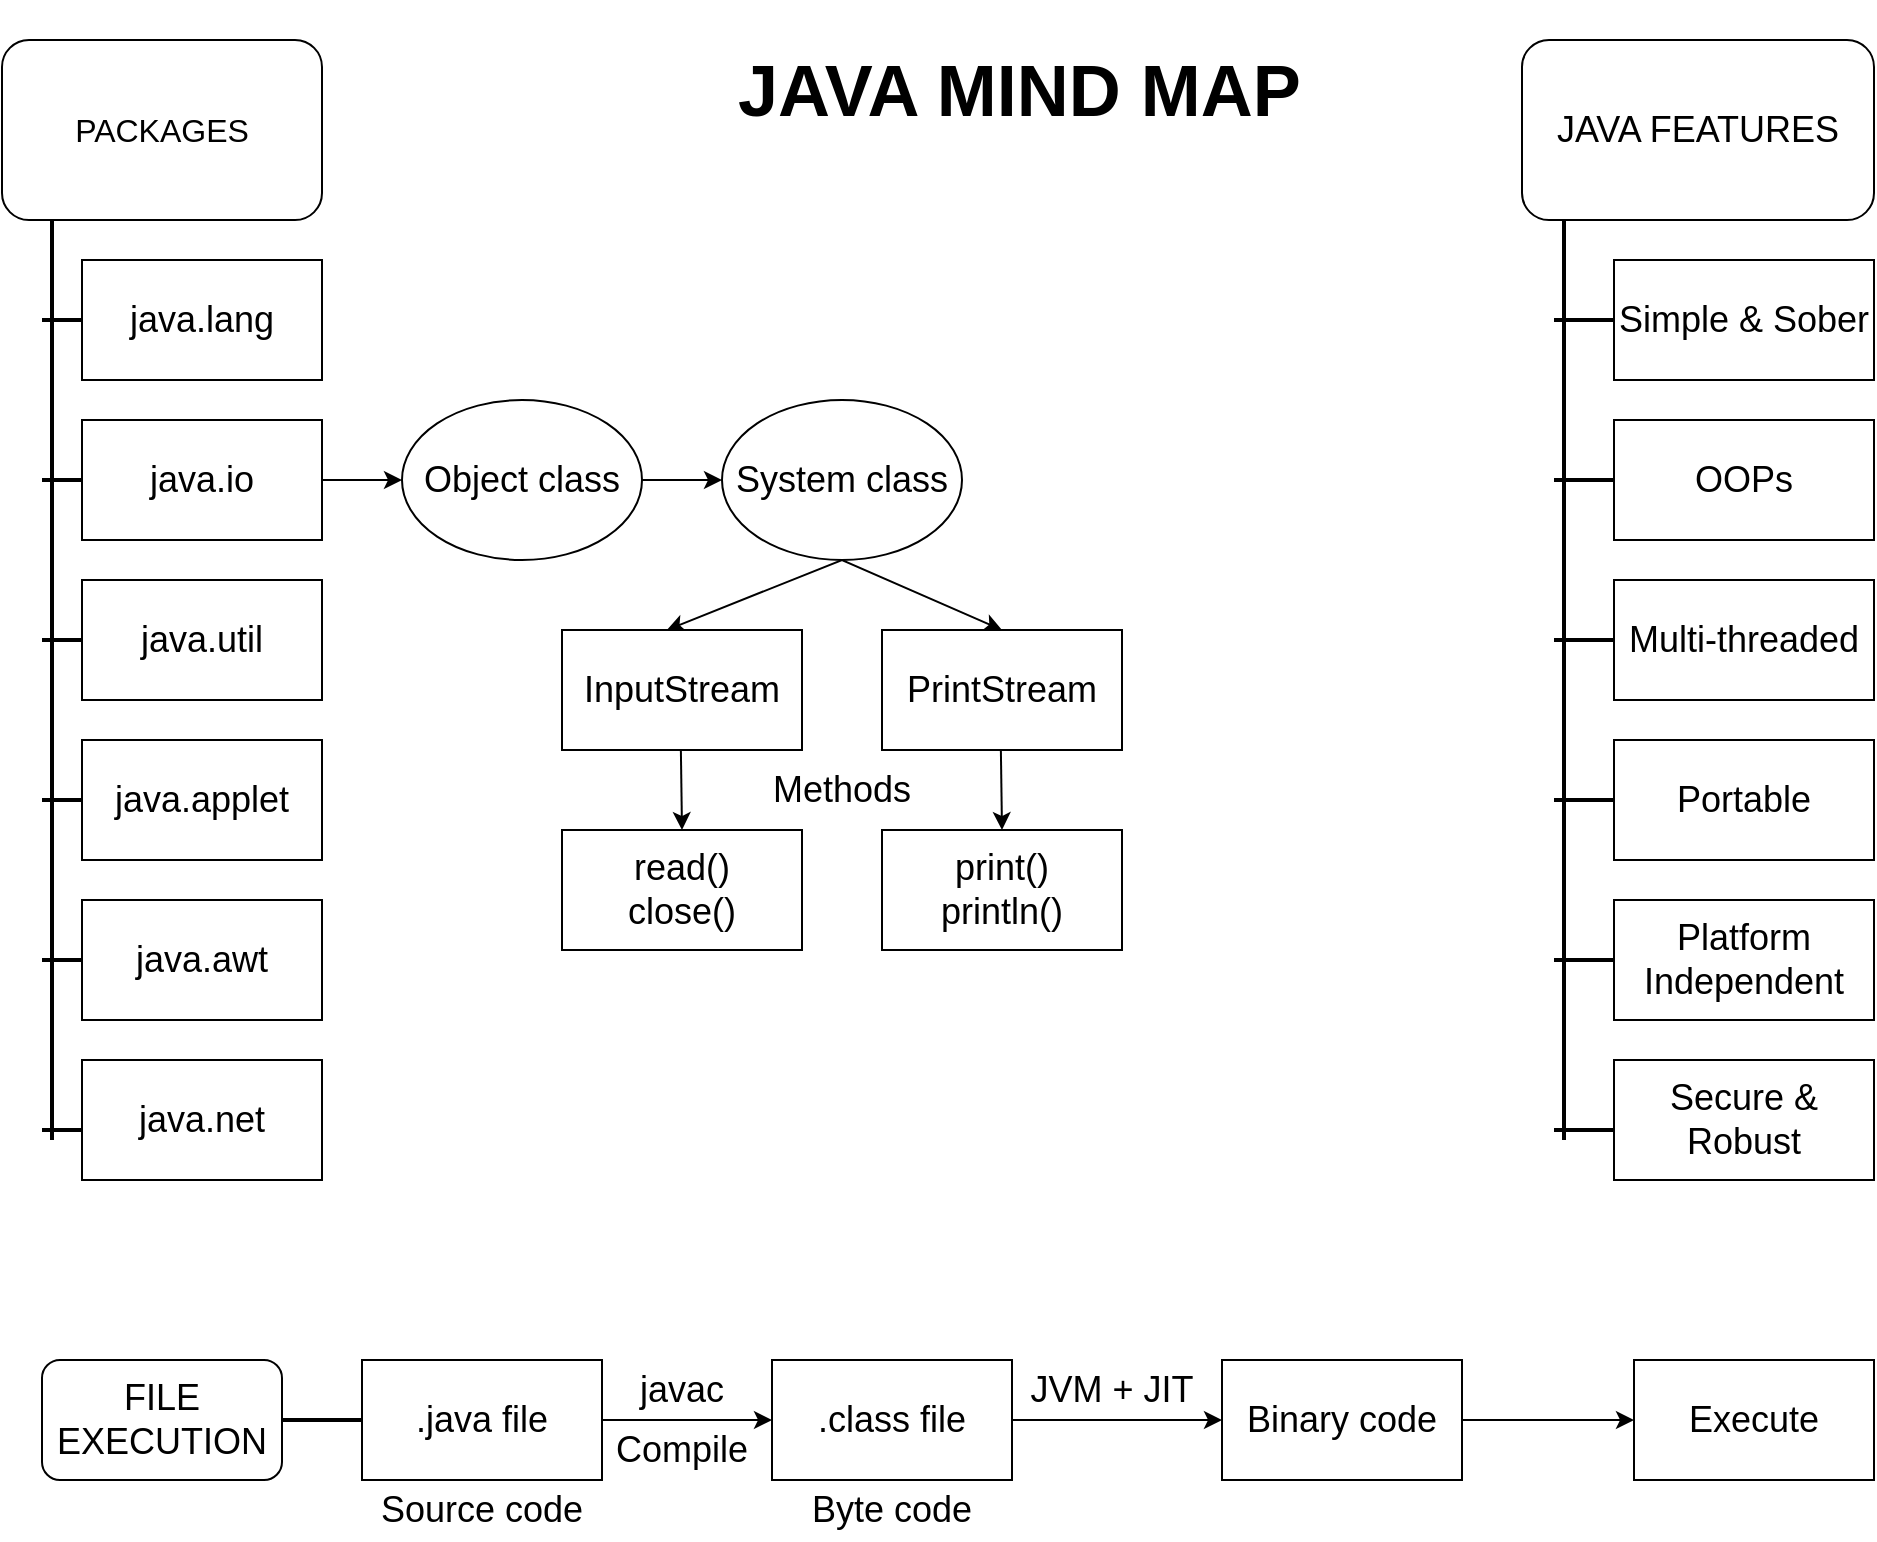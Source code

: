 <mxfile version="20.0.4" type="device" pages="5"><diagram id="DN7Mnx3uBNK-0M9V6mV7" name="Page-1"><mxGraphModel dx="1597" dy="842" grid="1" gridSize="10" guides="1" tooltips="1" connect="1" arrows="1" fold="1" page="1" pageScale="1" pageWidth="1100" pageHeight="850" math="0" shadow="0"><root><mxCell id="0"/><mxCell id="1" parent="0"/><mxCell id="cLxTecQ6HufU3xcLGF24-10" value="&lt;font size=&quot;3&quot;&gt;PACKAGES&lt;/font&gt;" style="rounded=1;whiteSpace=wrap;html=1;fontSize=12;" vertex="1" parent="1"><mxGeometry x="40" y="40" width="160" height="90" as="geometry"/></mxCell><mxCell id="cLxTecQ6HufU3xcLGF24-11" value="" style="line;strokeWidth=2;direction=south;html=1;fontSize=18;" vertex="1" parent="1"><mxGeometry x="60" y="130" width="10" height="460" as="geometry"/></mxCell><mxCell id="cLxTecQ6HufU3xcLGF24-12" value="java.lang" style="rounded=0;whiteSpace=wrap;html=1;fontSize=18;" vertex="1" parent="1"><mxGeometry x="80" y="150" width="120" height="60" as="geometry"/></mxCell><mxCell id="cLxTecQ6HufU3xcLGF24-13" value="java.io" style="rounded=0;whiteSpace=wrap;html=1;fontSize=18;" vertex="1" parent="1"><mxGeometry x="80" y="230" width="120" height="60" as="geometry"/></mxCell><mxCell id="cLxTecQ6HufU3xcLGF24-14" value="java.util" style="rounded=0;whiteSpace=wrap;html=1;fontSize=18;" vertex="1" parent="1"><mxGeometry x="80" y="310" width="120" height="60" as="geometry"/></mxCell><mxCell id="cLxTecQ6HufU3xcLGF24-15" value="java.applet" style="rounded=0;whiteSpace=wrap;html=1;fontSize=18;" vertex="1" parent="1"><mxGeometry x="80" y="390" width="120" height="60" as="geometry"/></mxCell><mxCell id="cLxTecQ6HufU3xcLGF24-16" value="java.awt" style="rounded=0;whiteSpace=wrap;html=1;fontSize=18;" vertex="1" parent="1"><mxGeometry x="80" y="470" width="120" height="60" as="geometry"/></mxCell><mxCell id="cLxTecQ6HufU3xcLGF24-17" value="java.net" style="rounded=0;whiteSpace=wrap;html=1;fontSize=18;" vertex="1" parent="1"><mxGeometry x="80" y="550" width="120" height="60" as="geometry"/></mxCell><mxCell id="cLxTecQ6HufU3xcLGF24-22" value="" style="line;strokeWidth=2;html=1;fontSize=18;" vertex="1" parent="1"><mxGeometry x="60" y="175" width="20" height="10" as="geometry"/></mxCell><mxCell id="cLxTecQ6HufU3xcLGF24-23" value="" style="line;strokeWidth=2;html=1;fontSize=18;" vertex="1" parent="1"><mxGeometry x="60" y="255" width="20" height="10" as="geometry"/></mxCell><mxCell id="cLxTecQ6HufU3xcLGF24-24" value="" style="line;strokeWidth=2;html=1;fontSize=18;" vertex="1" parent="1"><mxGeometry x="60" y="335" width="20" height="10" as="geometry"/></mxCell><mxCell id="cLxTecQ6HufU3xcLGF24-25" value="" style="line;strokeWidth=2;html=1;fontSize=18;" vertex="1" parent="1"><mxGeometry x="60" y="415" width="20" height="10" as="geometry"/></mxCell><mxCell id="cLxTecQ6HufU3xcLGF24-26" value="" style="line;strokeWidth=2;html=1;fontSize=18;" vertex="1" parent="1"><mxGeometry x="60" y="495" width="20" height="10" as="geometry"/></mxCell><mxCell id="cLxTecQ6HufU3xcLGF24-27" value="" style="line;strokeWidth=2;html=1;fontSize=18;" vertex="1" parent="1"><mxGeometry x="60" y="580" width="20" height="10" as="geometry"/></mxCell><mxCell id="cLxTecQ6HufU3xcLGF24-29" value="Object class" style="ellipse;whiteSpace=wrap;html=1;fontSize=18;" vertex="1" parent="1"><mxGeometry x="240" y="220" width="120" height="80" as="geometry"/></mxCell><mxCell id="cLxTecQ6HufU3xcLGF24-32" value="System class" style="ellipse;whiteSpace=wrap;html=1;fontSize=18;" vertex="1" parent="1"><mxGeometry x="400" y="220" width="120" height="80" as="geometry"/></mxCell><mxCell id="cLxTecQ6HufU3xcLGF24-39" value="" style="endArrow=classic;html=1;rounded=0;fontSize=18;entryX=0;entryY=0.5;entryDx=0;entryDy=0;exitX=1;exitY=0.5;exitDx=0;exitDy=0;" edge="1" parent="1"><mxGeometry width="50" height="50" relative="1" as="geometry"><mxPoint x="200" y="260.0" as="sourcePoint"/><mxPoint x="240" y="260.0" as="targetPoint"/></mxGeometry></mxCell><mxCell id="cLxTecQ6HufU3xcLGF24-40" value="" style="endArrow=classic;html=1;rounded=0;fontSize=18;entryX=0;entryY=0.5;entryDx=0;entryDy=0;exitX=1;exitY=0.5;exitDx=0;exitDy=0;" edge="1" parent="1"><mxGeometry width="50" height="50" relative="1" as="geometry"><mxPoint x="360" y="260.0" as="sourcePoint"/><mxPoint x="400" y="260.0" as="targetPoint"/></mxGeometry></mxCell><mxCell id="cLxTecQ6HufU3xcLGF24-41" value="" style="endArrow=classic;startArrow=classic;html=1;rounded=0;fontSize=18;exitX=0.436;exitY=0.001;exitDx=0;exitDy=0;exitPerimeter=0;entryX=0.5;entryY=0;entryDx=0;entryDy=0;" edge="1" parent="1" source="cLxTecQ6HufU3xcLGF24-42" target="cLxTecQ6HufU3xcLGF24-43"><mxGeometry width="50" height="50" relative="1" as="geometry"><mxPoint x="410" y="340" as="sourcePoint"/><mxPoint x="510" y="340" as="targetPoint"/><Array as="points"><mxPoint x="460" y="300"/></Array></mxGeometry></mxCell><mxCell id="cLxTecQ6HufU3xcLGF24-42" value="InputStream" style="rounded=0;whiteSpace=wrap;html=1;fontSize=18;" vertex="1" parent="1"><mxGeometry x="320" y="335" width="120" height="60" as="geometry"/></mxCell><mxCell id="cLxTecQ6HufU3xcLGF24-43" value="PrintStream" style="rounded=0;whiteSpace=wrap;html=1;fontSize=18;" vertex="1" parent="1"><mxGeometry x="480" y="335" width="120" height="60" as="geometry"/></mxCell><mxCell id="cLxTecQ6HufU3xcLGF24-48" value="" style="endArrow=classic;html=1;rounded=0;fontSize=18;exitX=1;exitY=0.5;exitDx=0;exitDy=0;entryX=0.5;entryY=0;entryDx=0;entryDy=0;" edge="1" parent="1" target="cLxTecQ6HufU3xcLGF24-51"><mxGeometry width="50" height="50" relative="1" as="geometry"><mxPoint x="379.44" y="395" as="sourcePoint"/><mxPoint x="379.44" y="419" as="targetPoint"/></mxGeometry></mxCell><mxCell id="cLxTecQ6HufU3xcLGF24-49" value="" style="endArrow=classic;html=1;rounded=0;fontSize=18;exitX=1;exitY=0.5;exitDx=0;exitDy=0;entryX=0.5;entryY=0;entryDx=0;entryDy=0;" edge="1" parent="1" target="cLxTecQ6HufU3xcLGF24-52"><mxGeometry width="50" height="50" relative="1" as="geometry"><mxPoint x="539.44" y="395" as="sourcePoint"/><mxPoint x="539.44" y="419" as="targetPoint"/></mxGeometry></mxCell><mxCell id="cLxTecQ6HufU3xcLGF24-51" value="read()&lt;br&gt;close()" style="rounded=0;whiteSpace=wrap;html=1;fontSize=18;" vertex="1" parent="1"><mxGeometry x="320" y="435" width="120" height="60" as="geometry"/></mxCell><mxCell id="cLxTecQ6HufU3xcLGF24-52" value="print()&lt;br&gt;println()" style="rounded=0;whiteSpace=wrap;html=1;fontSize=18;" vertex="1" parent="1"><mxGeometry x="480" y="435" width="120" height="60" as="geometry"/></mxCell><mxCell id="cLxTecQ6HufU3xcLGF24-53" value="Methods" style="text;html=1;strokeColor=none;fillColor=none;align=center;verticalAlign=middle;whiteSpace=wrap;rounded=0;fontSize=18;" vertex="1" parent="1"><mxGeometry x="425" y="395" width="70" height="40" as="geometry"/></mxCell><mxCell id="cLxTecQ6HufU3xcLGF24-54" value="FILE EXECUTION" style="rounded=1;whiteSpace=wrap;html=1;fontSize=18;" vertex="1" parent="1"><mxGeometry x="60" y="700" width="120" height="60" as="geometry"/></mxCell><mxCell id="cLxTecQ6HufU3xcLGF24-55" value=".java file" style="rounded=0;whiteSpace=wrap;html=1;fontSize=18;" vertex="1" parent="1"><mxGeometry x="220" y="700" width="120" height="60" as="geometry"/></mxCell><mxCell id="cLxTecQ6HufU3xcLGF24-56" value=".class file" style="rounded=0;whiteSpace=wrap;html=1;fontSize=18;" vertex="1" parent="1"><mxGeometry x="425" y="700" width="120" height="60" as="geometry"/></mxCell><mxCell id="cLxTecQ6HufU3xcLGF24-58" value="Compile" style="text;html=1;strokeColor=none;fillColor=none;align=center;verticalAlign=middle;whiteSpace=wrap;rounded=0;fontSize=18;" vertex="1" parent="1"><mxGeometry x="345" y="730" width="70" height="30" as="geometry"/></mxCell><mxCell id="cLxTecQ6HufU3xcLGF24-59" value="" style="endArrow=classic;html=1;rounded=0;fontSize=18;entryX=0;entryY=0.5;entryDx=0;entryDy=0;" edge="1" parent="1" target="cLxTecQ6HufU3xcLGF24-56"><mxGeometry width="50" height="50" relative="1" as="geometry"><mxPoint x="340" y="730" as="sourcePoint"/><mxPoint x="390" y="680" as="targetPoint"/></mxGeometry></mxCell><mxCell id="cLxTecQ6HufU3xcLGF24-65" value="javac" style="text;html=1;strokeColor=none;fillColor=none;align=center;verticalAlign=middle;whiteSpace=wrap;rounded=0;fontSize=18;" vertex="1" parent="1"><mxGeometry x="350" y="700" width="60" height="30" as="geometry"/></mxCell><mxCell id="cLxTecQ6HufU3xcLGF24-66" value="Source code" style="text;html=1;strokeColor=none;fillColor=none;align=center;verticalAlign=middle;whiteSpace=wrap;rounded=0;fontSize=18;" vertex="1" parent="1"><mxGeometry x="225" y="760" width="110" height="30" as="geometry"/></mxCell><mxCell id="cLxTecQ6HufU3xcLGF24-67" value="Byte code" style="text;html=1;strokeColor=none;fillColor=none;align=center;verticalAlign=middle;whiteSpace=wrap;rounded=0;fontSize=18;" vertex="1" parent="1"><mxGeometry x="430" y="760" width="110" height="30" as="geometry"/></mxCell><mxCell id="cLxTecQ6HufU3xcLGF24-69" value="Binary code" style="rounded=0;whiteSpace=wrap;html=1;fontSize=18;" vertex="1" parent="1"><mxGeometry x="650" y="700" width="120" height="60" as="geometry"/></mxCell><mxCell id="cLxTecQ6HufU3xcLGF24-71" value="" style="line;strokeWidth=2;html=1;fontSize=18;" vertex="1" parent="1"><mxGeometry x="180" y="725" width="40" height="10" as="geometry"/></mxCell><mxCell id="cLxTecQ6HufU3xcLGF24-72" value="Execute" style="rounded=0;whiteSpace=wrap;html=1;fontSize=18;" vertex="1" parent="1"><mxGeometry x="856" y="700" width="120" height="60" as="geometry"/></mxCell><mxCell id="cLxTecQ6HufU3xcLGF24-75" value="JAVA FEATURES" style="rounded=1;whiteSpace=wrap;html=1;fontSize=18;" vertex="1" parent="1"><mxGeometry x="800" y="40" width="176" height="90" as="geometry"/></mxCell><mxCell id="cLxTecQ6HufU3xcLGF24-76" value="" style="line;strokeWidth=2;direction=south;html=1;fontSize=18;" vertex="1" parent="1"><mxGeometry x="816" y="130" width="10" height="460" as="geometry"/></mxCell><mxCell id="cLxTecQ6HufU3xcLGF24-77" value="Simple &amp;amp; Sober" style="rounded=0;whiteSpace=wrap;html=1;fontSize=18;" vertex="1" parent="1"><mxGeometry x="846" y="150" width="130" height="60" as="geometry"/></mxCell><mxCell id="cLxTecQ6HufU3xcLGF24-78" value="OOPs" style="rounded=0;whiteSpace=wrap;html=1;fontSize=18;" vertex="1" parent="1"><mxGeometry x="846" y="230" width="130" height="60" as="geometry"/></mxCell><mxCell id="cLxTecQ6HufU3xcLGF24-79" value="Multi-threaded" style="rounded=0;whiteSpace=wrap;html=1;fontSize=18;" vertex="1" parent="1"><mxGeometry x="846" y="310" width="130" height="60" as="geometry"/></mxCell><mxCell id="cLxTecQ6HufU3xcLGF24-80" value="Portable" style="rounded=0;whiteSpace=wrap;html=1;fontSize=18;" vertex="1" parent="1"><mxGeometry x="846" y="390" width="130" height="60" as="geometry"/></mxCell><mxCell id="cLxTecQ6HufU3xcLGF24-81" value="Platform Independent" style="rounded=0;whiteSpace=wrap;html=1;fontSize=18;" vertex="1" parent="1"><mxGeometry x="846" y="470" width="130" height="60" as="geometry"/></mxCell><mxCell id="cLxTecQ6HufU3xcLGF24-82" value="Secure &amp;amp; Robust" style="rounded=0;whiteSpace=wrap;html=1;fontSize=18;" vertex="1" parent="1"><mxGeometry x="846" y="550" width="130" height="60" as="geometry"/></mxCell><mxCell id="cLxTecQ6HufU3xcLGF24-83" value="" style="line;strokeWidth=2;html=1;fontSize=18;" vertex="1" parent="1"><mxGeometry x="816" y="175" width="30" height="10" as="geometry"/></mxCell><mxCell id="cLxTecQ6HufU3xcLGF24-85" value="" style="line;strokeWidth=2;html=1;fontSize=18;" vertex="1" parent="1"><mxGeometry x="816" y="255" width="30" height="10" as="geometry"/></mxCell><mxCell id="cLxTecQ6HufU3xcLGF24-86" value="" style="line;strokeWidth=2;html=1;fontSize=18;" vertex="1" parent="1"><mxGeometry x="816" y="335" width="30" height="10" as="geometry"/></mxCell><mxCell id="cLxTecQ6HufU3xcLGF24-87" value="" style="line;strokeWidth=2;html=1;fontSize=18;" vertex="1" parent="1"><mxGeometry x="816" y="415" width="30" height="10" as="geometry"/></mxCell><mxCell id="cLxTecQ6HufU3xcLGF24-88" value="" style="line;strokeWidth=2;html=1;fontSize=18;" vertex="1" parent="1"><mxGeometry x="816" y="495" width="30" height="10" as="geometry"/></mxCell><mxCell id="cLxTecQ6HufU3xcLGF24-89" value="" style="line;strokeWidth=2;html=1;fontSize=18;" vertex="1" parent="1"><mxGeometry x="816" y="580" width="30" height="10" as="geometry"/></mxCell><mxCell id="cLxTecQ6HufU3xcLGF24-94" value="JVM + JIT" style="text;html=1;strokeColor=none;fillColor=none;align=center;verticalAlign=middle;whiteSpace=wrap;rounded=0;fontSize=18;" vertex="1" parent="1"><mxGeometry x="550" y="700" width="90" height="30" as="geometry"/></mxCell><mxCell id="cLxTecQ6HufU3xcLGF24-95" value="" style="endArrow=classic;html=1;rounded=0;fontSize=18;entryX=0;entryY=0.5;entryDx=0;entryDy=0;" edge="1" parent="1" target="cLxTecQ6HufU3xcLGF24-69"><mxGeometry width="50" height="50" relative="1" as="geometry"><mxPoint x="545" y="730" as="sourcePoint"/><mxPoint x="610" y="730" as="targetPoint"/></mxGeometry></mxCell><mxCell id="cLxTecQ6HufU3xcLGF24-96" value="" style="endArrow=classic;html=1;rounded=0;fontSize=18;entryX=0;entryY=0.5;entryDx=0;entryDy=0;" edge="1" parent="1" target="cLxTecQ6HufU3xcLGF24-72"><mxGeometry width="50" height="50" relative="1" as="geometry"><mxPoint x="770" y="730" as="sourcePoint"/><mxPoint x="810" y="730" as="targetPoint"/></mxGeometry></mxCell><mxCell id="jMZ6URLR9YwRl3lovn4Q-1" value="&lt;h1&gt;JAVA MIND MAP&lt;/h1&gt;" style="text;html=1;strokeColor=none;fillColor=none;spacing=5;spacingTop=-20;whiteSpace=wrap;overflow=hidden;rounded=0;fontSize=18;" vertex="1" parent="1"><mxGeometry x="403" y="30" width="295" height="120" as="geometry"/></mxCell></root></mxGraphModel></diagram><diagram id="8lDOin0WO8k7LZq8Zd11" name="Page-2"><mxGraphModel dx="1597" dy="842" grid="1" gridSize="10" guides="1" tooltips="1" connect="1" arrows="1" fold="1" page="1" pageScale="1" pageWidth="1100" pageHeight="850" math="0" shadow="0"><root><mxCell id="0"/><mxCell id="1" parent="0"/><mxCell id="Rxw5C6YyoLsngM9Dhlc9-1" value="DATA TYPES" style="rounded=1;whiteSpace=wrap;html=1;fontSize=18;" vertex="1" parent="1"><mxGeometry x="470" y="40" width="160" height="90" as="geometry"/></mxCell><mxCell id="eTF8XnR35kvGKUKRHFxj-1" value="Primitive data type" style="ellipse;whiteSpace=wrap;html=1;fontSize=18;" vertex="1" parent="1"><mxGeometry x="390" y="190" width="140" height="100" as="geometry"/></mxCell><mxCell id="eTF8XnR35kvGKUKRHFxj-2" value="Non-Primitive data type" style="ellipse;whiteSpace=wrap;html=1;fontSize=18;" vertex="1" parent="1"><mxGeometry x="570" y="190" width="140" height="100" as="geometry"/></mxCell><mxCell id="TvmOLdyLCHqHSY4yRDaG-1" value="" style="endArrow=classic;startArrow=classic;html=1;rounded=0;fontSize=18;entryX=0.5;entryY=0;entryDx=0;entryDy=0;exitX=0.5;exitY=0;exitDx=0;exitDy=0;" edge="1" parent="1" source="eTF8XnR35kvGKUKRHFxj-1" target="eTF8XnR35kvGKUKRHFxj-2"><mxGeometry width="50" height="50" relative="1" as="geometry"><mxPoint x="480" y="380" as="sourcePoint"/><mxPoint x="530" y="330" as="targetPoint"/><Array as="points"><mxPoint x="550" y="130"/></Array></mxGeometry></mxCell><mxCell id="TvmOLdyLCHqHSY4yRDaG-2" value="Floating" style="rounded=0;whiteSpace=wrap;html=1;fontSize=18;" vertex="1" parent="1"><mxGeometry x="230" y="90" width="120" height="60" as="geometry"/></mxCell><mxCell id="TvmOLdyLCHqHSY4yRDaG-3" value="Char" style="rounded=0;whiteSpace=wrap;html=1;fontSize=18;" vertex="1" parent="1"><mxGeometry x="230" y="170" width="120" height="60" as="geometry"/></mxCell><mxCell id="TvmOLdyLCHqHSY4yRDaG-4" value="Integrals" style="rounded=0;whiteSpace=wrap;html=1;fontSize=18;" vertex="1" parent="1"><mxGeometry x="230" y="330" width="120" height="60" as="geometry"/></mxCell><mxCell id="TvmOLdyLCHqHSY4yRDaG-5" value="Boolean" style="rounded=0;whiteSpace=wrap;html=1;fontSize=18;" vertex="1" parent="1"><mxGeometry x="230" y="250" width="120" height="60" as="geometry"/></mxCell><mxCell id="TvmOLdyLCHqHSY4yRDaG-6" value="" style="endArrow=classic;html=1;rounded=0;fontSize=18;exitX=0;exitY=0.5;exitDx=0;exitDy=0;entryX=1;entryY=0.5;entryDx=0;entryDy=0;" edge="1" parent="1" source="eTF8XnR35kvGKUKRHFxj-1" target="TvmOLdyLCHqHSY4yRDaG-2"><mxGeometry width="50" height="50" relative="1" as="geometry"><mxPoint x="430" y="350" as="sourcePoint"/><mxPoint x="480" y="300" as="targetPoint"/></mxGeometry></mxCell><mxCell id="TvmOLdyLCHqHSY4yRDaG-9" value="" style="endArrow=classic;html=1;rounded=0;fontSize=18;exitX=0;exitY=0.5;exitDx=0;exitDy=0;entryX=1;entryY=0.5;entryDx=0;entryDy=0;" edge="1" parent="1" source="eTF8XnR35kvGKUKRHFxj-1" target="TvmOLdyLCHqHSY4yRDaG-3"><mxGeometry width="50" height="50" relative="1" as="geometry"><mxPoint x="400" y="210" as="sourcePoint"/><mxPoint x="450" y="160" as="targetPoint"/></mxGeometry></mxCell><mxCell id="TvmOLdyLCHqHSY4yRDaG-10" value="" style="endArrow=classic;html=1;rounded=0;fontSize=18;exitX=0;exitY=0.5;exitDx=0;exitDy=0;entryX=1;entryY=0.5;entryDx=0;entryDy=0;" edge="1" parent="1" source="eTF8XnR35kvGKUKRHFxj-1" target="TvmOLdyLCHqHSY4yRDaG-4"><mxGeometry width="50" height="50" relative="1" as="geometry"><mxPoint x="410" y="260" as="sourcePoint"/><mxPoint x="460" y="210" as="targetPoint"/></mxGeometry></mxCell><mxCell id="TvmOLdyLCHqHSY4yRDaG-11" value="" style="endArrow=classic;html=1;rounded=0;fontSize=18;exitX=0;exitY=0.5;exitDx=0;exitDy=0;entryX=1;entryY=0.5;entryDx=0;entryDy=0;" edge="1" parent="1" source="eTF8XnR35kvGKUKRHFxj-1" target="TvmOLdyLCHqHSY4yRDaG-5"><mxGeometry width="50" height="50" relative="1" as="geometry"><mxPoint x="410" y="270" as="sourcePoint"/><mxPoint x="460" y="220" as="targetPoint"/></mxGeometry></mxCell><mxCell id="TvmOLdyLCHqHSY4yRDaG-14" value="short" style="rounded=0;whiteSpace=wrap;html=1;fontSize=18;" vertex="1" parent="1"><mxGeometry x="60" y="300" width="100" height="50" as="geometry"/></mxCell><mxCell id="vjoObhfvGiRyKfoYTQSK-6" value="int" style="rounded=0;whiteSpace=wrap;html=1;fontSize=18;" vertex="1" parent="1"><mxGeometry x="60" y="370" width="100" height="50" as="geometry"/></mxCell><mxCell id="vjoObhfvGiRyKfoYTQSK-7" value="long" style="rounded=0;whiteSpace=wrap;html=1;fontSize=18;" vertex="1" parent="1"><mxGeometry x="60" y="440" width="100" height="50" as="geometry"/></mxCell><mxCell id="vjoObhfvGiRyKfoYTQSK-14" value="double" style="rounded=0;whiteSpace=wrap;html=1;fontSize=18;" vertex="1" parent="1"><mxGeometry x="60" y="130" width="100" height="50" as="geometry"/></mxCell><mxCell id="vjoObhfvGiRyKfoYTQSK-15" value="float" style="rounded=0;whiteSpace=wrap;html=1;fontSize=18;" vertex="1" parent="1"><mxGeometry x="60" y="60" width="100" height="50" as="geometry"/></mxCell><mxCell id="vjoObhfvGiRyKfoYTQSK-16" value="" style="endArrow=classic;html=1;rounded=0;fontSize=18;exitX=0;exitY=0.5;exitDx=0;exitDy=0;entryX=1;entryY=0.5;entryDx=0;entryDy=0;" edge="1" parent="1" source="TvmOLdyLCHqHSY4yRDaG-2" target="vjoObhfvGiRyKfoYTQSK-15"><mxGeometry width="50" height="50" relative="1" as="geometry"><mxPoint x="230" y="270" as="sourcePoint"/><mxPoint x="280" y="220" as="targetPoint"/></mxGeometry></mxCell><mxCell id="vjoObhfvGiRyKfoYTQSK-17" value="" style="endArrow=classic;html=1;rounded=0;fontSize=18;exitX=0;exitY=0.5;exitDx=0;exitDy=0;entryX=1;entryY=0.5;entryDx=0;entryDy=0;" edge="1" parent="1" source="TvmOLdyLCHqHSY4yRDaG-2" target="vjoObhfvGiRyKfoYTQSK-14"><mxGeometry width="50" height="50" relative="1" as="geometry"><mxPoint x="230" y="270" as="sourcePoint"/><mxPoint x="280" y="220" as="targetPoint"/></mxGeometry></mxCell><mxCell id="vjoObhfvGiRyKfoYTQSK-18" value="byte" style="rounded=0;whiteSpace=wrap;html=1;fontSize=18;" vertex="1" parent="1"><mxGeometry x="60" y="230" width="100" height="50" as="geometry"/></mxCell><mxCell id="vjoObhfvGiRyKfoYTQSK-19" value="" style="endArrow=classic;html=1;rounded=0;fontSize=18;exitX=0;exitY=0.5;exitDx=0;exitDy=0;entryX=1;entryY=0.5;entryDx=0;entryDy=0;" edge="1" parent="1" source="TvmOLdyLCHqHSY4yRDaG-4" target="vjoObhfvGiRyKfoYTQSK-18"><mxGeometry width="50" height="50" relative="1" as="geometry"><mxPoint x="220" y="410" as="sourcePoint"/><mxPoint x="270" y="360" as="targetPoint"/></mxGeometry></mxCell><mxCell id="vjoObhfvGiRyKfoYTQSK-20" value="" style="endArrow=classic;html=1;rounded=0;fontSize=18;exitX=0;exitY=0.5;exitDx=0;exitDy=0;entryX=1;entryY=0.5;entryDx=0;entryDy=0;" edge="1" parent="1" source="TvmOLdyLCHqHSY4yRDaG-4" target="TvmOLdyLCHqHSY4yRDaG-14"><mxGeometry width="50" height="50" relative="1" as="geometry"><mxPoint x="220" y="410" as="sourcePoint"/><mxPoint x="270" y="360" as="targetPoint"/></mxGeometry></mxCell><mxCell id="vjoObhfvGiRyKfoYTQSK-21" value="" style="endArrow=classic;html=1;rounded=0;fontSize=18;exitX=0;exitY=0.5;exitDx=0;exitDy=0;entryX=1;entryY=0.5;entryDx=0;entryDy=0;" edge="1" parent="1" source="TvmOLdyLCHqHSY4yRDaG-4" target="vjoObhfvGiRyKfoYTQSK-6"><mxGeometry width="50" height="50" relative="1" as="geometry"><mxPoint x="220" y="410" as="sourcePoint"/><mxPoint x="270" y="360" as="targetPoint"/></mxGeometry></mxCell><mxCell id="vjoObhfvGiRyKfoYTQSK-22" value="" style="endArrow=classic;html=1;rounded=0;fontSize=18;exitX=0;exitY=0.5;exitDx=0;exitDy=0;entryX=1;entryY=0.5;entryDx=0;entryDy=0;" edge="1" parent="1" source="TvmOLdyLCHqHSY4yRDaG-4" target="vjoObhfvGiRyKfoYTQSK-7"><mxGeometry width="50" height="50" relative="1" as="geometry"><mxPoint x="220" y="410" as="sourcePoint"/><mxPoint x="270" y="360" as="targetPoint"/></mxGeometry></mxCell><mxCell id="vjoObhfvGiRyKfoYTQSK-23" value="Class" style="rounded=0;whiteSpace=wrap;html=1;fontSize=18;" vertex="1" parent="1"><mxGeometry x="740" y="130" width="120" height="60" as="geometry"/></mxCell><mxCell id="vjoObhfvGiRyKfoYTQSK-24" value="Enumerators" style="rounded=0;whiteSpace=wrap;html=1;fontSize=18;" vertex="1" parent="1"><mxGeometry x="740" y="290" width="120" height="60" as="geometry"/></mxCell><mxCell id="vjoObhfvGiRyKfoYTQSK-25" value="Interface" style="rounded=0;whiteSpace=wrap;html=1;fontSize=18;" vertex="1" parent="1"><mxGeometry x="740" y="210" width="120" height="60" as="geometry"/></mxCell><mxCell id="vjoObhfvGiRyKfoYTQSK-26" value="" style="endArrow=classic;html=1;rounded=0;fontSize=18;exitX=1;exitY=0.5;exitDx=0;exitDy=0;entryX=0;entryY=0.5;entryDx=0;entryDy=0;" edge="1" parent="1" source="eTF8XnR35kvGKUKRHFxj-2" target="vjoObhfvGiRyKfoYTQSK-23"><mxGeometry width="50" height="50" relative="1" as="geometry"><mxPoint x="570" y="300" as="sourcePoint"/><mxPoint x="730" y="160" as="targetPoint"/></mxGeometry></mxCell><mxCell id="vjoObhfvGiRyKfoYTQSK-27" value="" style="endArrow=classic;html=1;rounded=0;fontSize=18;exitX=1;exitY=0.5;exitDx=0;exitDy=0;entryX=0;entryY=0.5;entryDx=0;entryDy=0;" edge="1" parent="1" source="eTF8XnR35kvGKUKRHFxj-2" target="vjoObhfvGiRyKfoYTQSK-25"><mxGeometry width="50" height="50" relative="1" as="geometry"><mxPoint x="570" y="300" as="sourcePoint"/><mxPoint x="620" y="250" as="targetPoint"/></mxGeometry></mxCell><mxCell id="vjoObhfvGiRyKfoYTQSK-28" value="" style="endArrow=classic;html=1;rounded=0;fontSize=18;exitX=1;exitY=0.5;exitDx=0;exitDy=0;entryX=0;entryY=0.5;entryDx=0;entryDy=0;" edge="1" parent="1" source="eTF8XnR35kvGKUKRHFxj-2" target="vjoObhfvGiRyKfoYTQSK-24"><mxGeometry width="50" height="50" relative="1" as="geometry"><mxPoint x="570" y="300" as="sourcePoint"/><mxPoint x="620" y="250" as="targetPoint"/></mxGeometry></mxCell><mxCell id="OKWRsaZAzxaqWqZ9d1Aw-1" value="KEYBOARD INPUT" style="rounded=1;whiteSpace=wrap;html=1;fontSize=18;" vertex="1" parent="1"><mxGeometry x="130" y="520" width="160" height="90" as="geometry"/></mxCell><mxCell id="SGW4-h51RTKu2C07O1_F-1" value="Scanner class" style="rounded=0;whiteSpace=wrap;html=1;fontSize=18;" vertex="1" parent="1"><mxGeometry x="50" y="640" width="140" height="80" as="geometry"/></mxCell><mxCell id="SGW4-h51RTKu2C07O1_F-2" value="BufferedReader class" style="rounded=0;whiteSpace=wrap;html=1;fontSize=18;" vertex="1" parent="1"><mxGeometry x="220" y="640" width="140" height="80" as="geometry"/></mxCell><mxCell id="1yWjd1mab8Y5TuRpsgzA-1" value="" style="endArrow=classic;html=1;rounded=0;fontSize=18;exitX=0.5;exitY=1;exitDx=0;exitDy=0;entryX=0.5;entryY=0;entryDx=0;entryDy=0;" edge="1" parent="1" source="OKWRsaZAzxaqWqZ9d1Aw-1" target="SGW4-h51RTKu2C07O1_F-1"><mxGeometry width="50" height="50" relative="1" as="geometry"><mxPoint x="440" y="660" as="sourcePoint"/><mxPoint x="490" y="610" as="targetPoint"/></mxGeometry></mxCell><mxCell id="1yWjd1mab8Y5TuRpsgzA-2" value="" style="endArrow=classic;html=1;rounded=0;fontSize=18;exitX=0.5;exitY=1;exitDx=0;exitDy=0;entryX=0.5;entryY=0;entryDx=0;entryDy=0;" edge="1" parent="1" source="OKWRsaZAzxaqWqZ9d1Aw-1" target="SGW4-h51RTKu2C07O1_F-2"><mxGeometry width="50" height="50" relative="1" as="geometry"><mxPoint x="440" y="660" as="sourcePoint"/><mxPoint x="490" y="610" as="targetPoint"/></mxGeometry></mxCell><mxCell id="1yWjd1mab8Y5TuRpsgzA-4" value="Input type depends upon function called" style="rounded=0;whiteSpace=wrap;html=1;fontSize=18;" vertex="1" parent="1"><mxGeometry x="50" y="740" width="140" height="80" as="geometry"/></mxCell><mxCell id="73ZMQl1c20h321qWt84z-1" value="Read text from a character-input stream" style="rounded=0;whiteSpace=wrap;html=1;fontSize=18;" vertex="1" parent="1"><mxGeometry x="220" y="740" width="140" height="80" as="geometry"/></mxCell><mxCell id="73ZMQl1c20h321qWt84z-3" value="" style="line;strokeWidth=2;direction=south;html=1;fontSize=18;" vertex="1" parent="1"><mxGeometry x="115" y="720" width="10" height="20" as="geometry"/></mxCell><mxCell id="73ZMQl1c20h321qWt84z-4" value="" style="line;strokeWidth=2;direction=south;html=1;fontSize=18;" vertex="1" parent="1"><mxGeometry x="285" y="720" width="10" height="20" as="geometry"/></mxCell><mxCell id="73ZMQl1c20h321qWt84z-5" value="readLine()" style="text;html=1;strokeColor=none;fillColor=none;align=center;verticalAlign=middle;whiteSpace=wrap;rounded=0;fontSize=18;" vertex="1" parent="1"><mxGeometry x="370" y="750" width="100" height="30" as="geometry"/></mxCell><mxCell id="73ZMQl1c20h321qWt84z-8" value="Returns a string value" style="rounded=0;whiteSpace=wrap;html=1;fontSize=18;" vertex="1" parent="1"><mxGeometry x="480" y="740" width="140" height="80" as="geometry"/></mxCell><mxCell id="FTicsv30YqpRA1drdW-2-1" value="" style="endArrow=classic;html=1;rounded=0;fontSize=18;exitX=1;exitY=0.5;exitDx=0;exitDy=0;entryX=0;entryY=0.5;entryDx=0;entryDy=0;" edge="1" parent="1" source="73ZMQl1c20h321qWt84z-1" target="73ZMQl1c20h321qWt84z-8"><mxGeometry width="50" height="50" relative="1" as="geometry"><mxPoint x="440" y="860" as="sourcePoint"/><mxPoint x="490" y="810" as="targetPoint"/></mxGeometry></mxCell><mxCell id="FTicsv30YqpRA1drdW-2-2" value="Wrapper class" style="rounded=0;whiteSpace=wrap;html=1;fontSize=18;" vertex="1" parent="1"><mxGeometry x="480" y="550" width="140" height="80" as="geometry"/></mxCell><mxCell id="FTicsv30YqpRA1drdW-2-3" value="To convert string data type into another" style="text;html=1;strokeColor=none;fillColor=none;align=center;verticalAlign=middle;whiteSpace=wrap;rounded=0;fontSize=18;" vertex="1" parent="1"><mxGeometry x="550" y="640" width="120" height="90" as="geometry"/></mxCell><mxCell id="FTicsv30YqpRA1drdW-2-4" value="" style="endArrow=classic;html=1;rounded=0;fontSize=18;exitX=0.5;exitY=0;exitDx=0;exitDy=0;entryX=0.5;entryY=1;entryDx=0;entryDy=0;" edge="1" parent="1" source="73ZMQl1c20h321qWt84z-8" target="FTicsv30YqpRA1drdW-2-2"><mxGeometry width="50" height="50" relative="1" as="geometry"><mxPoint x="540" y="550" as="sourcePoint"/><mxPoint x="590" y="500" as="targetPoint"/></mxGeometry></mxCell><mxCell id="EyMGkwKGeucl2JMZcUQ8-2" value="Arrays" style="rounded=1;whiteSpace=wrap;html=1;fontSize=18;" vertex="1" parent="1"><mxGeometry x="830" y="425" width="160" height="90" as="geometry"/></mxCell><mxCell id="EyMGkwKGeucl2JMZcUQ8-4" value="Single Dimensional" style="rounded=0;whiteSpace=wrap;html=1;fontSize=18;" vertex="1" parent="1"><mxGeometry x="770" y="550" width="120" height="60" as="geometry"/></mxCell><mxCell id="EyMGkwKGeucl2JMZcUQ8-6" value="Multiple Dimensional" style="rounded=0;whiteSpace=wrap;html=1;fontSize=18;" vertex="1" parent="1"><mxGeometry x="930" y="550" width="120" height="60" as="geometry"/></mxCell><mxCell id="EyMGkwKGeucl2JMZcUQ8-8" value="" style="endArrow=classic;html=1;rounded=0;fontSize=18;exitX=0.5;exitY=1;exitDx=0;exitDy=0;entryX=0.5;entryY=0;entryDx=0;entryDy=0;" edge="1" parent="1" source="EyMGkwKGeucl2JMZcUQ8-2" target="EyMGkwKGeucl2JMZcUQ8-4"><mxGeometry width="50" height="50" relative="1" as="geometry"><mxPoint x="810" y="610" as="sourcePoint"/><mxPoint x="860" y="560" as="targetPoint"/></mxGeometry></mxCell><mxCell id="EyMGkwKGeucl2JMZcUQ8-9" value="" style="endArrow=classic;html=1;rounded=0;fontSize=18;exitX=0.5;exitY=1;exitDx=0;exitDy=0;entryX=0.5;entryY=0;entryDx=0;entryDy=0;" edge="1" parent="1" source="EyMGkwKGeucl2JMZcUQ8-2" target="EyMGkwKGeucl2JMZcUQ8-6"><mxGeometry width="50" height="50" relative="1" as="geometry"><mxPoint x="920" y="570" as="sourcePoint"/><mxPoint x="970" y="520" as="targetPoint"/></mxGeometry></mxCell><mxCell id="EyMGkwKGeucl2JMZcUQ8-11" value="A variable that can hold multiple values of similar data type" style="text;html=1;strokeColor=none;fillColor=none;align=center;verticalAlign=middle;whiteSpace=wrap;rounded=0;fontSize=18;" vertex="1" parent="1"><mxGeometry x="835" y="610" width="150" height="120" as="geometry"/></mxCell><mxCell id="iENKAktlVBkoNDkGvEF8-1" value="Treated as an object" style="text;html=1;strokeColor=none;fillColor=none;align=center;verticalAlign=middle;whiteSpace=wrap;rounded=0;fontSize=18;" vertex="1" parent="1"><mxGeometry x="855" y="737.5" width="110" height="55" as="geometry"/></mxCell><mxCell id="c6rUeN7GJNndn8N2ltOT-1" value="Methods" style="rounded=0;whiteSpace=wrap;html=1;fontSize=18;" vertex="1" parent="1"><mxGeometry x="920" y="170" width="100" height="50" as="geometry"/></mxCell><mxCell id="c6rUeN7GJNndn8N2ltOT-2" value="Fields" style="rounded=0;whiteSpace=wrap;html=1;fontSize=18;" vertex="1" parent="1"><mxGeometry x="920" y="100" width="100" height="50" as="geometry"/></mxCell><mxCell id="c6rUeN7GJNndn8N2ltOT-3" value="" style="endArrow=classic;html=1;rounded=0;fontSize=18;exitX=1;exitY=0.5;exitDx=0;exitDy=0;entryX=0;entryY=0.5;entryDx=0;entryDy=0;" edge="1" parent="1" source="vjoObhfvGiRyKfoYTQSK-23" target="c6rUeN7GJNndn8N2ltOT-2"><mxGeometry width="50" height="50" relative="1" as="geometry"><mxPoint x="540" y="290" as="sourcePoint"/><mxPoint x="590" y="240" as="targetPoint"/></mxGeometry></mxCell><mxCell id="c6rUeN7GJNndn8N2ltOT-4" value="" style="endArrow=classic;html=1;rounded=0;fontSize=18;exitX=1;exitY=0.5;exitDx=0;exitDy=0;entryX=0;entryY=0.5;entryDx=0;entryDy=0;" edge="1" parent="1" source="vjoObhfvGiRyKfoYTQSK-23" target="c6rUeN7GJNndn8N2ltOT-1"><mxGeometry width="50" height="50" relative="1" as="geometry"><mxPoint x="870" y="230" as="sourcePoint"/><mxPoint x="920" y="180" as="targetPoint"/></mxGeometry></mxCell><mxCell id="_xqcYfiuW-G1SVSgmYOH-1" value="Pre-defined" style="text;html=1;strokeColor=none;fillColor=none;align=center;verticalAlign=middle;whiteSpace=wrap;rounded=0;fontSize=18;" vertex="1" parent="1"><mxGeometry x="410" y="300" width="100" height="30" as="geometry"/></mxCell><mxCell id="_xqcYfiuW-G1SVSgmYOH-3" value="User-defined" style="text;html=1;strokeColor=none;fillColor=none;align=center;verticalAlign=middle;whiteSpace=wrap;rounded=0;fontSize=18;" vertex="1" parent="1"><mxGeometry x="585" y="300" width="110" height="30" as="geometry"/></mxCell></root></mxGraphModel></diagram><diagram id="ViEF1xO_C7HeV94ea0NZ" name="Page-3"><mxGraphModel dx="1597" dy="842" grid="1" gridSize="10" guides="1" tooltips="1" connect="1" arrows="1" fold="1" page="1" pageScale="1" pageWidth="1100" pageHeight="850" math="0" shadow="0"><root><mxCell id="0"/><mxCell id="1" parent="0"/><mxCell id="mKa72eX6iYfyHAkFF6vP-1" value="OOPs" style="rounded=1;whiteSpace=wrap;html=1;fontSize=18;" vertex="1" parent="1"><mxGeometry x="490" y="40" width="120" height="60" as="geometry"/></mxCell><mxCell id="HpAXSG0IwdL-H6FIYqDM-6" value="Inheritance" style="ellipse;whiteSpace=wrap;html=1;fontSize=18;" vertex="1" parent="1"><mxGeometry x="240" y="140" width="120" height="80" as="geometry"/></mxCell><mxCell id="Pm_Z5xBzf8p18oSKdlTI-15" style="edgeStyle=none;rounded=0;orthogonalLoop=1;jettySize=auto;html=1;exitX=1;exitY=0;exitDx=0;exitDy=0;entryX=0;entryY=0.5;entryDx=0;entryDy=0;fontSize=18;" edge="1" parent="1" source="HpAXSG0IwdL-H6FIYqDM-7" target="idGPXuIZfvZOdHN8TQ7P-1"><mxGeometry relative="1" as="geometry"/></mxCell><mxCell id="HpAXSG0IwdL-H6FIYqDM-7" value="Polymorphism" style="ellipse;whiteSpace=wrap;html=1;fontSize=18;" vertex="1" parent="1"><mxGeometry x="740" y="140" width="120" height="80" as="geometry"/></mxCell><mxCell id="HpAXSG0IwdL-H6FIYqDM-8" value="Encapsulation" style="ellipse;whiteSpace=wrap;html=1;fontSize=18;" vertex="1" parent="1"><mxGeometry x="580" y="140" width="120" height="80" as="geometry"/></mxCell><mxCell id="HpAXSG0IwdL-H6FIYqDM-9" value="Abstraction" style="ellipse;whiteSpace=wrap;html=1;fontSize=18;" vertex="1" parent="1"><mxGeometry x="400" y="140" width="120" height="80" as="geometry"/></mxCell><mxCell id="HpAXSG0IwdL-H6FIYqDM-10" value="" style="endArrow=classic;html=1;rounded=0;fontSize=18;exitX=0.5;exitY=1;exitDx=0;exitDy=0;entryX=0.5;entryY=0;entryDx=0;entryDy=0;" edge="1" parent="1" source="mKa72eX6iYfyHAkFF6vP-1" target="HpAXSG0IwdL-H6FIYqDM-9"><mxGeometry width="50" height="50" relative="1" as="geometry"><mxPoint x="510" y="400" as="sourcePoint"/><mxPoint x="560" y="350" as="targetPoint"/></mxGeometry></mxCell><mxCell id="HpAXSG0IwdL-H6FIYqDM-11" value="" style="endArrow=classic;html=1;rounded=0;fontSize=18;exitX=0.5;exitY=1;exitDx=0;exitDy=0;entryX=0.5;entryY=0;entryDx=0;entryDy=0;" edge="1" parent="1" source="mKa72eX6iYfyHAkFF6vP-1" target="HpAXSG0IwdL-H6FIYqDM-8"><mxGeometry width="50" height="50" relative="1" as="geometry"><mxPoint x="550" y="270" as="sourcePoint"/><mxPoint x="600" y="220" as="targetPoint"/></mxGeometry></mxCell><mxCell id="HpAXSG0IwdL-H6FIYqDM-12" value="" style="endArrow=classic;html=1;rounded=0;fontSize=18;exitX=0.5;exitY=1;exitDx=0;exitDy=0;entryX=0.5;entryY=0;entryDx=0;entryDy=0;" edge="1" parent="1" source="mKa72eX6iYfyHAkFF6vP-1" target="HpAXSG0IwdL-H6FIYqDM-6"><mxGeometry width="50" height="50" relative="1" as="geometry"><mxPoint x="550" y="270" as="sourcePoint"/><mxPoint x="600" y="220" as="targetPoint"/></mxGeometry></mxCell><mxCell id="HpAXSG0IwdL-H6FIYqDM-13" value="" style="endArrow=classic;html=1;rounded=0;fontSize=18;exitX=0.5;exitY=1;exitDx=0;exitDy=0;entryX=0.5;entryY=0;entryDx=0;entryDy=0;" edge="1" parent="1" source="mKa72eX6iYfyHAkFF6vP-1" target="HpAXSG0IwdL-H6FIYqDM-7"><mxGeometry width="50" height="50" relative="1" as="geometry"><mxPoint x="550" y="270" as="sourcePoint"/><mxPoint x="600" y="220" as="targetPoint"/></mxGeometry></mxCell><mxCell id="KKExgRICiijsQGh3xSpm-1" value="Single Inheritance" style="rounded=0;whiteSpace=wrap;html=1;fontSize=18;" vertex="1" parent="1"><mxGeometry x="160" y="240" width="120" height="60" as="geometry"/></mxCell><mxCell id="KKExgRICiijsQGh3xSpm-2" value="Re-usability of code" style="text;html=1;strokeColor=none;fillColor=none;align=center;verticalAlign=middle;whiteSpace=wrap;rounded=0;fontSize=18;" vertex="1" parent="1"><mxGeometry x="100" y="145" width="100" height="70" as="geometry"/></mxCell><mxCell id="KKExgRICiijsQGh3xSpm-7" value="" style="line;strokeWidth=2;direction=south;html=1;fontSize=18;" vertex="1" parent="1"><mxGeometry x="295" y="220" width="10" height="130" as="geometry"/></mxCell><mxCell id="KKExgRICiijsQGh3xSpm-8" value="" style="line;strokeWidth=2;html=1;fontSize=18;" vertex="1" parent="1"><mxGeometry x="280" y="265" width="20" height="10" as="geometry"/></mxCell><mxCell id="KKExgRICiijsQGh3xSpm-9" value="" style="line;strokeWidth=2;html=1;fontSize=18;" vertex="1" parent="1"><mxGeometry x="280" y="345" width="20" height="10" as="geometry"/></mxCell><mxCell id="KKExgRICiijsQGh3xSpm-10" value="extends keyword" style="rounded=0;whiteSpace=wrap;html=1;fontSize=18;" vertex="1" parent="1"><mxGeometry x="20" y="240" width="120" height="60" as="geometry"/></mxCell><mxCell id="KKExgRICiijsQGh3xSpm-11" value="implements keyword" style="rounded=0;whiteSpace=wrap;html=1;fontSize=18;" vertex="1" parent="1"><mxGeometry x="20" y="320" width="120" height="60" as="geometry"/></mxCell><mxCell id="KKExgRICiijsQGh3xSpm-12" value="Multiple Inheritance" style="rounded=0;whiteSpace=wrap;html=1;fontSize=18;" vertex="1" parent="1"><mxGeometry x="160" y="320" width="120" height="60" as="geometry"/></mxCell><mxCell id="KKExgRICiijsQGh3xSpm-13" value="" style="line;strokeWidth=2;html=1;fontSize=18;" vertex="1" parent="1"><mxGeometry x="140" y="265" width="20" height="10" as="geometry"/></mxCell><mxCell id="KKExgRICiijsQGh3xSpm-14" value="" style="line;strokeWidth=2;html=1;fontSize=18;" vertex="1" parent="1"><mxGeometry x="140" y="345" width="20" height="10" as="geometry"/></mxCell><mxCell id="KKExgRICiijsQGh3xSpm-16" value="Through Interface" style="text;html=1;strokeColor=none;fillColor=none;align=center;verticalAlign=middle;whiteSpace=wrap;rounded=0;fontSize=18;" vertex="1" parent="1"><mxGeometry x="180" y="390" width="80" height="50" as="geometry"/></mxCell><mxCell id="KKExgRICiijsQGh3xSpm-17" value="Default" style="rounded=0;whiteSpace=wrap;html=1;fontSize=18;" vertex="1" parent="1"><mxGeometry x="440" y="480" width="120" height="60" as="geometry"/></mxCell><mxCell id="KKExgRICiijsQGh3xSpm-18" value="Protected" style="rounded=0;whiteSpace=wrap;html=1;fontSize=18;" vertex="1" parent="1"><mxGeometry x="440" y="400" width="120" height="60" as="geometry"/></mxCell><mxCell id="KKExgRICiijsQGh3xSpm-19" value="Public" style="rounded=0;whiteSpace=wrap;html=1;fontSize=18;" vertex="1" parent="1"><mxGeometry x="440" y="320" width="120" height="60" as="geometry"/></mxCell><mxCell id="KKExgRICiijsQGh3xSpm-20" value="Private" style="rounded=0;whiteSpace=wrap;html=1;fontSize=18;" vertex="1" parent="1"><mxGeometry x="440" y="240" width="120" height="60" as="geometry"/></mxCell><mxCell id="KKExgRICiijsQGh3xSpm-22" value="" style="line;strokeWidth=2;direction=south;html=1;fontSize=18;" vertex="1" parent="1"><mxGeometry x="455" y="220" width="10" height="20" as="geometry"/></mxCell><mxCell id="KKExgRICiijsQGh3xSpm-23" value="" style="line;strokeWidth=2;direction=south;html=1;fontSize=18;" vertex="1" parent="1"><mxGeometry x="455" y="300" width="10" height="20" as="geometry"/></mxCell><mxCell id="KKExgRICiijsQGh3xSpm-24" value="" style="line;strokeWidth=2;direction=south;html=1;fontSize=18;" vertex="1" parent="1"><mxGeometry x="455" y="380" width="10" height="20" as="geometry"/></mxCell><mxCell id="KKExgRICiijsQGh3xSpm-25" value="" style="line;strokeWidth=2;direction=south;html=1;fontSize=18;" vertex="1" parent="1"><mxGeometry x="455" y="460" width="10" height="20" as="geometry"/></mxCell><mxCell id="KKExgRICiijsQGh3xSpm-28" value="Defines the scope of class and its members" style="text;html=1;strokeColor=none;fillColor=none;align=center;verticalAlign=middle;whiteSpace=wrap;rounded=0;fontSize=18;" vertex="1" parent="1"><mxGeometry x="340" y="240" width="90" height="120" as="geometry"/></mxCell><mxCell id="KKExgRICiijsQGh3xSpm-29" value="Wrapping of members of a class as a single unit" style="text;html=1;strokeColor=none;fillColor=none;align=center;verticalAlign=middle;whiteSpace=wrap;rounded=0;fontSize=18;" vertex="1" parent="1"><mxGeometry x="585" y="240" width="110" height="100" as="geometry"/></mxCell><mxCell id="KKExgRICiijsQGh3xSpm-30" value="" style="endArrow=classic;html=1;rounded=0;fontSize=18;exitX=0;exitY=0.5;exitDx=0;exitDy=0;entryX=1;entryY=0.5;entryDx=0;entryDy=0;" edge="1" parent="1" source="HpAXSG0IwdL-H6FIYqDM-6" target="KKExgRICiijsQGh3xSpm-2"><mxGeometry width="50" height="50" relative="1" as="geometry"><mxPoint x="410" y="280" as="sourcePoint"/><mxPoint x="460" y="230" as="targetPoint"/></mxGeometry></mxCell><mxCell id="KKExgRICiijsQGh3xSpm-31" value="" style="endArrow=classic;html=1;rounded=0;fontSize=18;exitX=0.5;exitY=1;exitDx=0;exitDy=0;entryX=0.5;entryY=0;entryDx=0;entryDy=0;" edge="1" parent="1" source="HpAXSG0IwdL-H6FIYqDM-8" target="KKExgRICiijsQGh3xSpm-29"><mxGeometry width="50" height="50" relative="1" as="geometry"><mxPoint x="430" y="250" as="sourcePoint"/><mxPoint x="480" y="200" as="targetPoint"/></mxGeometry></mxCell><mxCell id="KKExgRICiijsQGh3xSpm-32" value="" style="endArrow=classic;html=1;rounded=0;fontSize=18;exitX=0;exitY=1;exitDx=0;exitDy=0;entryX=0.5;entryY=0;entryDx=0;entryDy=0;" edge="1" parent="1" source="HpAXSG0IwdL-H6FIYqDM-9" target="KKExgRICiijsQGh3xSpm-28"><mxGeometry width="50" height="50" relative="1" as="geometry"><mxPoint x="430" y="250" as="sourcePoint"/><mxPoint x="480" y="200" as="targetPoint"/></mxGeometry></mxCell><mxCell id="idGPXuIZfvZOdHN8TQ7P-1" value="Same name, different forms" style="text;html=1;strokeColor=none;fillColor=none;align=center;verticalAlign=middle;whiteSpace=wrap;rounded=0;fontSize=18;" vertex="1" parent="1"><mxGeometry x="880" y="90" width="120" height="50" as="geometry"/></mxCell><mxCell id="Pm_Z5xBzf8p18oSKdlTI-16" style="edgeStyle=none;rounded=0;orthogonalLoop=1;jettySize=auto;html=1;entryX=0.5;entryY=1;entryDx=0;entryDy=0;fontSize=18;" edge="1" parent="1" source="Pm_Z5xBzf8p18oSKdlTI-2" target="Pm_Z5xBzf8p18oSKdlTI-10"><mxGeometry relative="1" as="geometry"/></mxCell><mxCell id="Pm_Z5xBzf8p18oSKdlTI-2" value="Method Overloading" style="rounded=0;whiteSpace=wrap;html=1;fontSize=18;" vertex="1" parent="1"><mxGeometry x="950" y="250" width="120" height="60" as="geometry"/></mxCell><mxCell id="Pm_Z5xBzf8p18oSKdlTI-23" style="edgeStyle=none;rounded=0;orthogonalLoop=1;jettySize=auto;html=1;entryX=0.5;entryY=0;entryDx=0;entryDy=0;fontSize=18;" edge="1" parent="1" source="Pm_Z5xBzf8p18oSKdlTI-3" target="Pm_Z5xBzf8p18oSKdlTI-13"><mxGeometry relative="1" as="geometry"/></mxCell><mxCell id="Pm_Z5xBzf8p18oSKdlTI-3" value="Method Overriding" style="rounded=0;whiteSpace=wrap;html=1;fontSize=18;" vertex="1" parent="1"><mxGeometry x="950" y="330" width="120" height="60" as="geometry"/></mxCell><mxCell id="Pm_Z5xBzf8p18oSKdlTI-10" value="Same method name, different number or types of arguments" style="text;html=1;strokeColor=none;fillColor=none;align=center;verticalAlign=middle;whiteSpace=wrap;rounded=0;fontSize=18;" vertex="1" parent="1"><mxGeometry x="925" y="160" width="170" height="70" as="geometry"/></mxCell><mxCell id="Pm_Z5xBzf8p18oSKdlTI-13" value="Through Interface and abstract class" style="text;html=1;strokeColor=none;fillColor=none;align=center;verticalAlign=middle;whiteSpace=wrap;rounded=0;fontSize=18;" vertex="1" parent="1"><mxGeometry x="960" y="410" width="100" height="120" as="geometry"/></mxCell><mxCell id="Pm_Z5xBzf8p18oSKdlTI-21" style="edgeStyle=none;rounded=0;orthogonalLoop=1;jettySize=auto;html=1;exitX=1;exitY=0.5;exitDx=0;exitDy=0;entryX=0;entryY=0.5;entryDx=0;entryDy=0;fontSize=18;" edge="1" parent="1" source="Pm_Z5xBzf8p18oSKdlTI-14" target="Pm_Z5xBzf8p18oSKdlTI-2"><mxGeometry relative="1" as="geometry"/></mxCell><mxCell id="Pm_Z5xBzf8p18oSKdlTI-14" value="Compile time polymorphism" style="rounded=0;whiteSpace=wrap;html=1;fontSize=18;" vertex="1" parent="1"><mxGeometry x="805" y="250" width="120" height="60" as="geometry"/></mxCell><mxCell id="Pm_Z5xBzf8p18oSKdlTI-17" value="" style="line;strokeWidth=2;direction=south;html=1;fontSize=18;" vertex="1" parent="1"><mxGeometry x="780" y="220" width="10" height="140" as="geometry"/></mxCell><mxCell id="Pm_Z5xBzf8p18oSKdlTI-22" style="edgeStyle=none;rounded=0;orthogonalLoop=1;jettySize=auto;html=1;exitX=1;exitY=0.5;exitDx=0;exitDy=0;entryX=0;entryY=0.5;entryDx=0;entryDy=0;fontSize=18;" edge="1" parent="1" source="Pm_Z5xBzf8p18oSKdlTI-18" target="Pm_Z5xBzf8p18oSKdlTI-3"><mxGeometry relative="1" as="geometry"/></mxCell><mxCell id="Pm_Z5xBzf8p18oSKdlTI-25" style="edgeStyle=none;rounded=0;orthogonalLoop=1;jettySize=auto;html=1;entryX=0.5;entryY=0;entryDx=0;entryDy=0;fontSize=18;" edge="1" parent="1" source="Pm_Z5xBzf8p18oSKdlTI-18" target="Pm_Z5xBzf8p18oSKdlTI-24"><mxGeometry relative="1" as="geometry"/></mxCell><mxCell id="Pm_Z5xBzf8p18oSKdlTI-18" value="Run time polymorphism" style="rounded=0;whiteSpace=wrap;html=1;fontSize=18;" vertex="1" parent="1"><mxGeometry x="805" y="330" width="120" height="60" as="geometry"/></mxCell><mxCell id="Pm_Z5xBzf8p18oSKdlTI-19" value="" style="line;strokeWidth=2;html=1;fontSize=18;" vertex="1" parent="1"><mxGeometry x="785" y="275" width="20" height="10" as="geometry"/></mxCell><mxCell id="Pm_Z5xBzf8p18oSKdlTI-20" value="" style="line;strokeWidth=2;html=1;fontSize=18;" vertex="1" parent="1"><mxGeometry x="785" y="355" width="20" height="10" as="geometry"/></mxCell><mxCell id="Pm_Z5xBzf8p18oSKdlTI-31" style="edgeStyle=none;rounded=0;orthogonalLoop=1;jettySize=auto;html=1;entryX=0.5;entryY=0;entryDx=0;entryDy=0;fontSize=18;" edge="1" parent="1" source="Pm_Z5xBzf8p18oSKdlTI-24" target="Pm_Z5xBzf8p18oSKdlTI-30"><mxGeometry relative="1" as="geometry"/></mxCell><mxCell id="Pm_Z5xBzf8p18oSKdlTI-24" value="Parent class holds reference of child class" style="text;html=1;strokeColor=none;fillColor=none;align=center;verticalAlign=middle;whiteSpace=wrap;rounded=0;fontSize=18;" vertex="1" parent="1"><mxGeometry x="800" y="410" width="130" height="80" as="geometry"/></mxCell><mxCell id="Pm_Z5xBzf8p18oSKdlTI-30" value="Can call those methods whose signature is passed from parent to child" style="text;html=1;strokeColor=none;fillColor=none;align=center;verticalAlign=middle;whiteSpace=wrap;rounded=0;fontSize=18;" vertex="1" parent="1"><mxGeometry x="800" y="510" width="130" height="130" as="geometry"/></mxCell><mxCell id="vwGG4eGRj300ziKQKuNm-6" style="edgeStyle=none;rounded=0;orthogonalLoop=1;jettySize=auto;html=1;exitX=0.5;exitY=1;exitDx=0;exitDy=0;entryX=0.5;entryY=0;entryDx=0;entryDy=0;fontSize=18;" edge="1" parent="1" source="vwGG4eGRj300ziKQKuNm-1" target="vwGG4eGRj300ziKQKuNm-5"><mxGeometry relative="1" as="geometry"/></mxCell><mxCell id="vwGG4eGRj300ziKQKuNm-7" style="edgeStyle=none;rounded=0;orthogonalLoop=1;jettySize=auto;html=1;exitX=0.5;exitY=1;exitDx=0;exitDy=0;entryX=0.5;entryY=0;entryDx=0;entryDy=0;fontSize=18;" edge="1" parent="1" source="vwGG4eGRj300ziKQKuNm-1" target="vwGG4eGRj300ziKQKuNm-4"><mxGeometry relative="1" as="geometry"/></mxCell><mxCell id="vwGG4eGRj300ziKQKuNm-9" style="edgeStyle=none;rounded=0;orthogonalLoop=1;jettySize=auto;html=1;exitX=0;exitY=0.5;exitDx=0;exitDy=0;entryX=1;entryY=0.5;entryDx=0;entryDy=0;fontSize=18;" edge="1" parent="1" source="vwGG4eGRj300ziKQKuNm-1" target="vwGG4eGRj300ziKQKuNm-8"><mxGeometry relative="1" as="geometry"/></mxCell><mxCell id="vwGG4eGRj300ziKQKuNm-1" value="Loops" style="rounded=1;whiteSpace=wrap;html=1;fontSize=18;" vertex="1" parent="1"><mxGeometry x="440" y="620" width="120" height="60" as="geometry"/></mxCell><mxCell id="vwGG4eGRj300ziKQKuNm-4" value="while and do-while" style="rounded=0;whiteSpace=wrap;html=1;fontSize=18;" vertex="1" parent="1"><mxGeometry x="520" y="710" width="160" height="60" as="geometry"/></mxCell><mxCell id="vwGG4eGRj300ziKQKuNm-5" value="for and for each" style="rounded=0;whiteSpace=wrap;html=1;fontSize=18;" vertex="1" parent="1"><mxGeometry x="320" y="710" width="160" height="60" as="geometry"/></mxCell><mxCell id="vwGG4eGRj300ziKQKuNm-8" value="break and continue statements are also used in loops" style="text;html=1;strokeColor=none;fillColor=none;align=center;verticalAlign=middle;whiteSpace=wrap;rounded=0;fontSize=18;" vertex="1" parent="1"><mxGeometry x="230" y="610" width="175" height="80" as="geometry"/></mxCell></root></mxGraphModel></diagram><diagram id="cHSwmw6e_9vp3Av5qrpu" name="Page-4"><mxGraphModel dx="1597" dy="842" grid="1" gridSize="10" guides="1" tooltips="1" connect="1" arrows="1" fold="1" page="1" pageScale="1" pageWidth="1100" pageHeight="850" math="0" shadow="0"><root><mxCell id="0"/><mxCell id="1" parent="0"/><mxCell id="DE5d7OnzEADqQQrmbbW7-3" style="edgeStyle=none;rounded=0;orthogonalLoop=1;jettySize=auto;html=1;exitX=0.5;exitY=1;exitDx=0;exitDy=0;entryX=0.5;entryY=0;entryDx=0;entryDy=0;fontSize=18;" edge="1" parent="1" source="qjkPN83ZISZOjqTa5PRj-1" target="DE5d7OnzEADqQQrmbbW7-1"><mxGeometry relative="1" as="geometry"/></mxCell><mxCell id="DE5d7OnzEADqQQrmbbW7-4" style="edgeStyle=none;rounded=0;orthogonalLoop=1;jettySize=auto;html=1;exitX=0.5;exitY=1;exitDx=0;exitDy=0;entryX=0.5;entryY=0;entryDx=0;entryDy=0;fontSize=18;" edge="1" parent="1" source="qjkPN83ZISZOjqTa5PRj-1" target="DE5d7OnzEADqQQrmbbW7-2"><mxGeometry relative="1" as="geometry"/></mxCell><mxCell id="qjkPN83ZISZOjqTa5PRj-1" value="Members of Class" style="rounded=1;whiteSpace=wrap;html=1;fontSize=18;" vertex="1" parent="1"><mxGeometry x="470" y="40" width="160" height="90" as="geometry"/></mxCell><mxCell id="DE5d7OnzEADqQQrmbbW7-1" value="Methods" style="rounded=0;whiteSpace=wrap;html=1;fontSize=18;" vertex="1" parent="1"><mxGeometry x="410" y="170" width="120" height="60" as="geometry"/></mxCell><mxCell id="DE5d7OnzEADqQQrmbbW7-2" value="Fields" style="rounded=0;whiteSpace=wrap;html=1;fontSize=18;" vertex="1" parent="1"><mxGeometry x="570" y="170" width="120" height="60" as="geometry"/></mxCell><mxCell id="DE5d7OnzEADqQQrmbbW7-5" value="" style="line;strokeWidth=2;direction=south;html=1;fontSize=18;" vertex="1" parent="1"><mxGeometry x="625" y="230" width="10" height="60" as="geometry"/></mxCell><mxCell id="L-m9zhVxsQFbrttMBduE-9" style="edgeStyle=none;rounded=0;orthogonalLoop=1;jettySize=auto;html=1;exitX=0.5;exitY=1;exitDx=0;exitDy=0;entryX=0.5;entryY=0;entryDx=0;entryDy=0;fontSize=18;" edge="1" parent="1" source="DE5d7OnzEADqQQrmbbW7-6" target="L-m9zhVxsQFbrttMBduE-8"><mxGeometry relative="1" as="geometry"/></mxCell><mxCell id="DE5d7OnzEADqQQrmbbW7-6" value="Variables" style="rounded=0;whiteSpace=wrap;html=1;fontSize=18;" vertex="1" parent="1"><mxGeometry x="650" y="260" width="120" height="60" as="geometry"/></mxCell><mxCell id="DE5d7OnzEADqQQrmbbW7-9" value="" style="line;strokeWidth=2;html=1;fontSize=18;" vertex="1" parent="1"><mxGeometry x="630" y="285" width="20" height="10" as="geometry"/></mxCell><mxCell id="DE5d7OnzEADqQQrmbbW7-11" value="" style="line;strokeWidth=2;direction=south;html=1;fontSize=18;" vertex="1" parent="1"><mxGeometry x="465" y="230" width="10" height="140" as="geometry"/></mxCell><mxCell id="DE5d7OnzEADqQQrmbbW7-27" style="edgeStyle=none;rounded=0;orthogonalLoop=1;jettySize=auto;html=1;entryX=1;entryY=0.5;entryDx=0;entryDy=0;fontSize=18;" edge="1" parent="1" source="DE5d7OnzEADqQQrmbbW7-12" target="DE5d7OnzEADqQQrmbbW7-24"><mxGeometry relative="1" as="geometry"/></mxCell><mxCell id="DE5d7OnzEADqQQrmbbW7-30" style="edgeStyle=none;rounded=0;orthogonalLoop=1;jettySize=auto;html=1;exitX=0;exitY=0.5;exitDx=0;exitDy=0;entryX=1.016;entryY=0.398;entryDx=0;entryDy=0;entryPerimeter=0;fontSize=18;" edge="1" parent="1" source="DE5d7OnzEADqQQrmbbW7-12" target="DE5d7OnzEADqQQrmbbW7-23"><mxGeometry relative="1" as="geometry"/></mxCell><mxCell id="DE5d7OnzEADqQQrmbbW7-31" style="edgeStyle=none;rounded=0;orthogonalLoop=1;jettySize=auto;html=1;exitX=0;exitY=0.5;exitDx=0;exitDy=0;entryX=1.012;entryY=0.586;entryDx=0;entryDy=0;entryPerimeter=0;fontSize=18;" edge="1" parent="1" source="DE5d7OnzEADqQQrmbbW7-12" target="DE5d7OnzEADqQQrmbbW7-25"><mxGeometry relative="1" as="geometry"/></mxCell><mxCell id="DE5d7OnzEADqQQrmbbW7-12" value="General methods" style="rounded=0;whiteSpace=wrap;html=1;fontSize=18;" vertex="1" parent="1"><mxGeometry x="330" y="260" width="120" height="60" as="geometry"/></mxCell><mxCell id="DE5d7OnzEADqQQrmbbW7-18" style="edgeStyle=none;rounded=0;orthogonalLoop=1;jettySize=auto;html=1;entryX=0.5;entryY=0;entryDx=0;entryDy=0;fontSize=18;" edge="1" parent="1" source="DE5d7OnzEADqQQrmbbW7-13" target="DE5d7OnzEADqQQrmbbW7-17"><mxGeometry relative="1" as="geometry"/></mxCell><mxCell id="DE5d7OnzEADqQQrmbbW7-13" value="Special methods" style="rounded=0;whiteSpace=wrap;html=1;fontSize=18;" vertex="1" parent="1"><mxGeometry x="330" y="340" width="120" height="60" as="geometry"/></mxCell><mxCell id="DE5d7OnzEADqQQrmbbW7-14" value="" style="line;strokeWidth=2;html=1;fontSize=18;" vertex="1" parent="1"><mxGeometry x="450" y="285" width="20" height="10" as="geometry"/></mxCell><mxCell id="DE5d7OnzEADqQQrmbbW7-15" value="" style="line;strokeWidth=2;html=1;fontSize=18;" vertex="1" parent="1"><mxGeometry x="450" y="365" width="20" height="10" as="geometry"/></mxCell><mxCell id="DE5d7OnzEADqQQrmbbW7-21" style="edgeStyle=none;rounded=0;orthogonalLoop=1;jettySize=auto;html=1;exitX=0.5;exitY=1;exitDx=0;exitDy=0;entryX=0.5;entryY=0;entryDx=0;entryDy=0;fontSize=18;" edge="1" parent="1" source="DE5d7OnzEADqQQrmbbW7-17" target="DE5d7OnzEADqQQrmbbW7-20"><mxGeometry relative="1" as="geometry"/></mxCell><mxCell id="DE5d7OnzEADqQQrmbbW7-22" style="edgeStyle=none;rounded=0;orthogonalLoop=1;jettySize=auto;html=1;exitX=0.5;exitY=1;exitDx=0;exitDy=0;entryX=0.5;entryY=0;entryDx=0;entryDy=0;fontSize=18;" edge="1" parent="1" source="DE5d7OnzEADqQQrmbbW7-17" target="DE5d7OnzEADqQQrmbbW7-19"><mxGeometry relative="1" as="geometry"/></mxCell><mxCell id="L-m9zhVxsQFbrttMBduE-7" style="edgeStyle=none;rounded=0;orthogonalLoop=1;jettySize=auto;html=1;exitX=0;exitY=0.5;exitDx=0;exitDy=0;entryX=1;entryY=0.5;entryDx=0;entryDy=0;fontSize=18;" edge="1" parent="1" source="DE5d7OnzEADqQQrmbbW7-17" target="L-m9zhVxsQFbrttMBduE-6"><mxGeometry relative="1" as="geometry"/></mxCell><mxCell id="DE5d7OnzEADqQQrmbbW7-17" value="Constructors" style="rounded=0;whiteSpace=wrap;html=1;fontSize=18;" vertex="1" parent="1"><mxGeometry x="330" y="425" width="120" height="60" as="geometry"/></mxCell><mxCell id="DE5d7OnzEADqQQrmbbW7-19" value="Parameterised constructor" style="rounded=0;whiteSpace=wrap;html=1;fontSize=18;" vertex="1" parent="1"><mxGeometry x="410" y="510" width="120" height="60" as="geometry"/></mxCell><mxCell id="DE5d7OnzEADqQQrmbbW7-20" value="Default constructor" style="rounded=0;whiteSpace=wrap;html=1;fontSize=18;" vertex="1" parent="1"><mxGeometry x="260" y="510" width="120" height="60" as="geometry"/></mxCell><mxCell id="DE5d7OnzEADqQQrmbbW7-23" value="Abstract methods" style="rounded=0;whiteSpace=wrap;html=1;fontSize=18;" vertex="1" parent="1"><mxGeometry x="170" y="180" width="120" height="60" as="geometry"/></mxCell><mxCell id="DE5d7OnzEADqQQrmbbW7-24" value="Concrete methods" style="rounded=0;whiteSpace=wrap;html=1;fontSize=18;" vertex="1" parent="1"><mxGeometry x="170" y="260" width="120" height="60" as="geometry"/></mxCell><mxCell id="DE5d7OnzEADqQQrmbbW7-25" value="Final methods" style="rounded=0;whiteSpace=wrap;html=1;fontSize=18;" vertex="1" parent="1"><mxGeometry x="170" y="340" width="120" height="60" as="geometry"/></mxCell><mxCell id="L-m9zhVxsQFbrttMBduE-4" style="edgeStyle=none;rounded=0;orthogonalLoop=1;jettySize=auto;html=1;exitX=0.5;exitY=1;exitDx=0;exitDy=0;entryX=0.5;entryY=0;entryDx=0;entryDy=0;fontSize=18;" edge="1" parent="1" source="L-m9zhVxsQFbrttMBduE-1" target="L-m9zhVxsQFbrttMBduE-2"><mxGeometry relative="1" as="geometry"/></mxCell><mxCell id="L-m9zhVxsQFbrttMBduE-5" style="edgeStyle=none;rounded=0;orthogonalLoop=1;jettySize=auto;html=1;exitX=0.5;exitY=1;exitDx=0;exitDy=0;entryX=0.5;entryY=0;entryDx=0;entryDy=0;fontSize=18;" edge="1" parent="1" source="L-m9zhVxsQFbrttMBduE-1" target="L-m9zhVxsQFbrttMBduE-3"><mxGeometry relative="1" as="geometry"/></mxCell><mxCell id="L-m9zhVxsQFbrttMBduE-1" value="String" style="rounded=1;whiteSpace=wrap;html=1;fontSize=18;" vertex="1" parent="1"><mxGeometry x="330" y="600" width="120" height="60" as="geometry"/></mxCell><mxCell id="Uh0y0Y3sGQO5bySBTsYe-5" style="edgeStyle=none;rounded=0;orthogonalLoop=1;jettySize=auto;html=1;exitX=0.5;exitY=1;exitDx=0;exitDy=0;entryX=0.5;entryY=0;entryDx=0;entryDy=0;fontSize=18;" edge="1" parent="1" source="L-m9zhVxsQFbrttMBduE-2" target="Uh0y0Y3sGQO5bySBTsYe-3"><mxGeometry relative="1" as="geometry"/></mxCell><mxCell id="Uh0y0Y3sGQO5bySBTsYe-6" style="edgeStyle=none;rounded=0;orthogonalLoop=1;jettySize=auto;html=1;exitX=0.5;exitY=1;exitDx=0;exitDy=0;entryX=0.5;entryY=0;entryDx=0;entryDy=0;fontSize=18;" edge="1" parent="1" source="L-m9zhVxsQFbrttMBduE-2" target="Uh0y0Y3sGQO5bySBTsYe-4"><mxGeometry relative="1" as="geometry"/></mxCell><mxCell id="L-m9zhVxsQFbrttMBduE-2" value="Mutable" style="rounded=0;whiteSpace=wrap;html=1;fontSize=18;" vertex="1" parent="1"><mxGeometry x="250" y="690" width="120" height="60" as="geometry"/></mxCell><mxCell id="Uh0y0Y3sGQO5bySBTsYe-2" style="edgeStyle=none;rounded=0;orthogonalLoop=1;jettySize=auto;html=1;exitX=0.5;exitY=1;exitDx=0;exitDy=0;entryX=0.5;entryY=0;entryDx=0;entryDy=0;fontSize=18;" edge="1" parent="1" source="L-m9zhVxsQFbrttMBduE-3" target="Uh0y0Y3sGQO5bySBTsYe-1"><mxGeometry relative="1" as="geometry"/></mxCell><mxCell id="L-m9zhVxsQFbrttMBduE-3" value="Immutable" style="rounded=0;whiteSpace=wrap;html=1;fontSize=18;" vertex="1" parent="1"><mxGeometry x="410" y="690" width="120" height="60" as="geometry"/></mxCell><mxCell id="L-m9zhVxsQFbrttMBduE-6" value="It is a special method used to initialize an object" style="text;html=1;strokeColor=none;fillColor=none;align=center;verticalAlign=middle;whiteSpace=wrap;rounded=0;fontSize=18;" vertex="1" parent="1"><mxGeometry x="140" y="420" width="150" height="70" as="geometry"/></mxCell><mxCell id="L-m9zhVxsQFbrttMBduE-8" value="Containers used to store a value" style="text;html=1;strokeColor=none;fillColor=none;align=center;verticalAlign=middle;whiteSpace=wrap;rounded=0;fontSize=18;" vertex="1" parent="1"><mxGeometry x="650" y="345" width="120" height="95" as="geometry"/></mxCell><mxCell id="Uh0y0Y3sGQO5bySBTsYe-1" value="String class" style="rounded=0;whiteSpace=wrap;html=1;fontSize=18;" vertex="1" parent="1"><mxGeometry x="480" y="780" width="120" height="60" as="geometry"/></mxCell><mxCell id="Uh0y0Y3sGQO5bySBTsYe-3" value="StringBuilder class" style="rounded=0;whiteSpace=wrap;html=1;fontSize=18;" vertex="1" parent="1"><mxGeometry x="180" y="780" width="120" height="60" as="geometry"/></mxCell><mxCell id="Uh0y0Y3sGQO5bySBTsYe-4" value="StringBuffer class" style="rounded=0;whiteSpace=wrap;html=1;fontSize=18;" vertex="1" parent="1"><mxGeometry x="330" y="780" width="120" height="60" as="geometry"/></mxCell><mxCell id="adfxjnEp8tj1PC4u67ev-2" value="Classes" style="rounded=1;whiteSpace=wrap;html=1;fontSize=18;" vertex="1" parent="1"><mxGeometry x="830" y="40" width="160" height="90" as="geometry"/></mxCell><mxCell id="adfxjnEp8tj1PC4u67ev-3" value="" style="line;strokeWidth=2;direction=south;html=1;fontSize=18;" vertex="1" parent="1"><mxGeometry x="855" y="130" width="10" height="540" as="geometry"/></mxCell><mxCell id="adfxjnEp8tj1PC4u67ev-4" value="Static class" style="rounded=0;whiteSpace=wrap;html=1;fontSize=18;" vertex="1" parent="1"><mxGeometry x="880" y="150" width="120" height="60" as="geometry"/></mxCell><mxCell id="adfxjnEp8tj1PC4u67ev-5" value="Final class" style="rounded=0;whiteSpace=wrap;html=1;fontSize=18;" vertex="1" parent="1"><mxGeometry x="880" y="230" width="120" height="60" as="geometry"/></mxCell><mxCell id="adfxjnEp8tj1PC4u67ev-6" value="Abstract class" style="rounded=0;whiteSpace=wrap;html=1;fontSize=18;" vertex="1" parent="1"><mxGeometry x="880" y="310" width="120" height="60" as="geometry"/></mxCell><mxCell id="adfxjnEp8tj1PC4u67ev-7" value="Singleton class" style="rounded=0;whiteSpace=wrap;html=1;fontSize=18;" vertex="1" parent="1"><mxGeometry x="880" y="474" width="120" height="60" as="geometry"/></mxCell><mxCell id="adfxjnEp8tj1PC4u67ev-8" value="Concrete class" style="rounded=0;whiteSpace=wrap;html=1;fontSize=18;" vertex="1" parent="1"><mxGeometry x="880" y="390" width="120" height="60" as="geometry"/></mxCell><mxCell id="adfxjnEp8tj1PC4u67ev-9" value="POJO class" style="rounded=0;whiteSpace=wrap;html=1;fontSize=18;" vertex="1" parent="1"><mxGeometry x="880" y="555" width="120" height="60" as="geometry"/></mxCell><mxCell id="adfxjnEp8tj1PC4u67ev-10" value="Inner class" style="rounded=0;whiteSpace=wrap;html=1;fontSize=18;" vertex="1" parent="1"><mxGeometry x="880" y="635" width="120" height="60" as="geometry"/></mxCell><mxCell id="adfxjnEp8tj1PC4u67ev-11" value="" style="line;strokeWidth=2;html=1;fontSize=18;" vertex="1" parent="1"><mxGeometry x="860" y="175" width="20" height="10" as="geometry"/></mxCell><mxCell id="adfxjnEp8tj1PC4u67ev-13" value="" style="line;strokeWidth=2;html=1;fontSize=18;" vertex="1" parent="1"><mxGeometry x="860" y="255" width="20" height="10" as="geometry"/></mxCell><mxCell id="adfxjnEp8tj1PC4u67ev-14" value="" style="line;strokeWidth=2;html=1;fontSize=18;" vertex="1" parent="1"><mxGeometry x="860" y="335" width="20" height="10" as="geometry"/></mxCell><mxCell id="adfxjnEp8tj1PC4u67ev-15" value="" style="line;strokeWidth=2;html=1;fontSize=18;" vertex="1" parent="1"><mxGeometry x="860" y="415" width="20" height="10" as="geometry"/></mxCell><mxCell id="adfxjnEp8tj1PC4u67ev-16" value="" style="line;strokeWidth=2;html=1;fontSize=18;" vertex="1" parent="1"><mxGeometry x="860" y="500" width="20" height="10" as="geometry"/></mxCell><mxCell id="adfxjnEp8tj1PC4u67ev-17" value="" style="line;strokeWidth=2;html=1;fontSize=18;" vertex="1" parent="1"><mxGeometry x="860" y="580" width="20" height="10" as="geometry"/></mxCell><mxCell id="adfxjnEp8tj1PC4u67ev-18" value="" style="line;strokeWidth=2;html=1;fontSize=18;" vertex="1" parent="1"><mxGeometry x="860" y="665" width="20" height="10" as="geometry"/></mxCell></root></mxGraphModel></diagram><diagram id="AZZuYp4SuYXWjXSRdcPb" name="Page-5"><mxGraphModel dx="2076" dy="1094" grid="1" gridSize="10" guides="1" tooltips="1" connect="1" arrows="1" fold="1" page="1" pageScale="1" pageWidth="1100" pageHeight="850" math="0" shadow="0"><root><mxCell id="0"/><mxCell id="1" parent="0"/><mxCell id="OQqFBCiQxOWPosyHCnoy-7" style="edgeStyle=none;rounded=0;orthogonalLoop=1;jettySize=auto;html=1;exitX=1;exitY=0.5;exitDx=0;exitDy=0;entryX=0;entryY=0.5;entryDx=0;entryDy=0;fontSize=18;" edge="1" parent="1" source="M-TyTyUPzZ26UtSGX4Ga-1" target="OQqFBCiQxOWPosyHCnoy-1"><mxGeometry relative="1" as="geometry"/></mxCell><mxCell id="OQqFBCiQxOWPosyHCnoy-8" style="edgeStyle=none;rounded=0;orthogonalLoop=1;jettySize=auto;html=1;exitX=0.5;exitY=1;exitDx=0;exitDy=0;entryX=0.5;entryY=0;entryDx=0;entryDy=0;fontSize=18;" edge="1" parent="1" source="M-TyTyUPzZ26UtSGX4Ga-1" target="OQqFBCiQxOWPosyHCnoy-4"><mxGeometry relative="1" as="geometry"/></mxCell><mxCell id="OQqFBCiQxOWPosyHCnoy-9" style="edgeStyle=none;rounded=0;orthogonalLoop=1;jettySize=auto;html=1;exitX=0.5;exitY=1;exitDx=0;exitDy=0;entryX=0.5;entryY=0;entryDx=0;entryDy=0;fontSize=18;" edge="1" parent="1" source="M-TyTyUPzZ26UtSGX4Ga-1" target="OQqFBCiQxOWPosyHCnoy-3"><mxGeometry relative="1" as="geometry"/></mxCell><mxCell id="M-TyTyUPzZ26UtSGX4Ga-1" value="AWT" style="rounded=1;whiteSpace=wrap;html=1;fontSize=18;" vertex="1" parent="1"><mxGeometry x="490" y="40" width="120" height="60" as="geometry"/></mxCell><mxCell id="OQqFBCiQxOWPosyHCnoy-1" value="Used for GUI programming" style="text;html=1;strokeColor=none;fillColor=none;align=center;verticalAlign=middle;whiteSpace=wrap;rounded=0;fontSize=18;" vertex="1" parent="1"><mxGeometry x="640" y="40" width="130" height="60" as="geometry"/></mxCell><mxCell id="OQqFBCiQxOWPosyHCnoy-3" value="Desktop based application" style="rounded=0;whiteSpace=wrap;html=1;fontSize=18;" vertex="1" parent="1"><mxGeometry x="570" y="140" width="130" height="60" as="geometry"/></mxCell><mxCell id="OQqFBCiQxOWPosyHCnoy-11" style="edgeStyle=none;rounded=0;orthogonalLoop=1;jettySize=auto;html=1;exitX=0.5;exitY=1;exitDx=0;exitDy=0;entryX=0.5;entryY=0;entryDx=0;entryDy=0;fontSize=18;" edge="1" parent="1" source="OQqFBCiQxOWPosyHCnoy-4" target="OQqFBCiQxOWPosyHCnoy-10"><mxGeometry relative="1" as="geometry"/></mxCell><mxCell id="OQqFBCiQxOWPosyHCnoy-4" value="Web based application" style="rounded=0;whiteSpace=wrap;html=1;fontSize=18;" vertex="1" parent="1"><mxGeometry x="400" y="140" width="130" height="60" as="geometry"/></mxCell><mxCell id="OQqFBCiQxOWPosyHCnoy-10" value="Java applets" style="rounded=0;whiteSpace=wrap;html=1;fontSize=18;" vertex="1" parent="1"><mxGeometry x="405" y="230" width="120" height="60" as="geometry"/></mxCell><mxCell id="OQqFBCiQxOWPosyHCnoy-13" style="edgeStyle=none;rounded=0;orthogonalLoop=1;jettySize=auto;html=1;exitX=1;exitY=0.5;exitDx=0;exitDy=0;entryX=0;entryY=0.5;entryDx=0;entryDy=0;fontSize=18;" edge="1" parent="1" source="OQqFBCiQxOWPosyHCnoy-12" target="M-TyTyUPzZ26UtSGX4Ga-1"><mxGeometry relative="1" as="geometry"/></mxCell><mxCell id="OQqFBCiQxOWPosyHCnoy-12" value="Listeners as Interfaces" style="rounded=0;whiteSpace=wrap;html=1;fontSize=18;" vertex="1" parent="1"><mxGeometry x="340" y="40" width="120" height="60" as="geometry"/></mxCell><mxCell id="OQqFBCiQxOWPosyHCnoy-17" style="edgeStyle=none;rounded=0;orthogonalLoop=1;jettySize=auto;html=1;exitX=1;exitY=0.5;exitDx=0;exitDy=0;entryX=0;entryY=0.5;entryDx=0;entryDy=0;fontSize=18;" edge="1" parent="1" source="OQqFBCiQxOWPosyHCnoy-14" target="OQqFBCiQxOWPosyHCnoy-12"><mxGeometry relative="1" as="geometry"/></mxCell><mxCell id="OQqFBCiQxOWPosyHCnoy-14" value="java.awt.event" style="rounded=0;whiteSpace=wrap;html=1;fontSize=18;" vertex="1" parent="1"><mxGeometry x="50" y="40" width="120" height="60" as="geometry"/></mxCell><mxCell id="OQqFBCiQxOWPosyHCnoy-21" style="edgeStyle=none;rounded=0;orthogonalLoop=1;jettySize=auto;html=1;exitX=0.5;exitY=0;exitDx=0;exitDy=0;entryX=0.5;entryY=1;entryDx=0;entryDy=0;fontSize=18;" edge="1" parent="1" source="OQqFBCiQxOWPosyHCnoy-15" target="OQqFBCiQxOWPosyHCnoy-14"><mxGeometry relative="1" as="geometry"/></mxCell><mxCell id="OQqFBCiQxOWPosyHCnoy-15" value="java.awt package" style="rounded=0;whiteSpace=wrap;html=1;fontSize=18;" vertex="1" parent="1"><mxGeometry x="50" y="140" width="120" height="60" as="geometry"/></mxCell><mxCell id="OQqFBCiQxOWPosyHCnoy-20" value="Event Handling" style="text;html=1;strokeColor=none;fillColor=none;align=center;verticalAlign=middle;whiteSpace=wrap;rounded=0;fontSize=18;" vertex="1" parent="1"><mxGeometry x="190" y="40" width="130" height="30" as="geometry"/></mxCell><mxCell id="OQqFBCiQxOWPosyHCnoy-24" style="edgeStyle=none;rounded=0;orthogonalLoop=1;jettySize=auto;html=1;exitX=1;exitY=0.5;exitDx=0;exitDy=0;entryX=0;entryY=0.5;entryDx=0;entryDy=0;fontSize=18;" edge="1" parent="1" source="OQqFBCiQxOWPosyHCnoy-22" target="OQqFBCiQxOWPosyHCnoy-23"><mxGeometry relative="1" as="geometry"/></mxCell><mxCell id="OQqFBCiQxOWPosyHCnoy-22" value="Object" style="rounded=0;whiteSpace=wrap;html=1;fontSize=18;" vertex="1" parent="1"><mxGeometry x="60" y="500" width="120" height="60" as="geometry"/></mxCell><mxCell id="OQqFBCiQxOWPosyHCnoy-23" value="Component" style="rounded=0;whiteSpace=wrap;html=1;fontSize=18;" vertex="1" parent="1"><mxGeometry x="210" y="500" width="120" height="60" as="geometry"/></mxCell><mxCell id="OQqFBCiQxOWPosyHCnoy-40" value="Button" style="rounded=0;whiteSpace=wrap;html=1;fontSize=18;" vertex="1" parent="1"><mxGeometry x="405" y="350" width="120" height="60" as="geometry"/></mxCell><mxCell id="OQqFBCiQxOWPosyHCnoy-41" value="Checkbox" style="rounded=0;whiteSpace=wrap;html=1;fontSize=18;" vertex="1" parent="1"><mxGeometry x="405" y="425" width="120" height="60" as="geometry"/></mxCell><mxCell id="OQqFBCiQxOWPosyHCnoy-42" value="Container" style="rounded=0;whiteSpace=wrap;html=1;fontSize=18;" vertex="1" parent="1"><mxGeometry x="405" y="500" width="120" height="60" as="geometry"/></mxCell><mxCell id="OQqFBCiQxOWPosyHCnoy-43" value="Choice" style="rounded=0;whiteSpace=wrap;html=1;fontSize=18;" vertex="1" parent="1"><mxGeometry x="405" y="580" width="120" height="60" as="geometry"/></mxCell><mxCell id="OQqFBCiQxOWPosyHCnoy-44" value="Label" style="rounded=0;whiteSpace=wrap;html=1;fontSize=18;" vertex="1" parent="1"><mxGeometry x="405" y="660" width="120" height="60" as="geometry"/></mxCell><mxCell id="OQqFBCiQxOWPosyHCnoy-46" value="List" style="rounded=0;whiteSpace=wrap;html=1;fontSize=18;" vertex="1" parent="1"><mxGeometry x="405" y="740" width="120" height="60" as="geometry"/></mxCell><mxCell id="OQqFBCiQxOWPosyHCnoy-47" value="" style="line;strokeWidth=2;html=1;fontSize=18;" vertex="1" parent="1"><mxGeometry x="330" y="525" width="75" height="10" as="geometry"/></mxCell><mxCell id="OQqFBCiQxOWPosyHCnoy-48" value="" style="line;strokeWidth=2;direction=south;html=1;fontSize=18;" vertex="1" parent="1"><mxGeometry x="362.5" y="380" width="10" height="390" as="geometry"/></mxCell><mxCell id="OQqFBCiQxOWPosyHCnoy-49" value="" style="line;strokeWidth=2;html=1;fontSize=18;" vertex="1" parent="1"><mxGeometry x="365" y="375" width="40" height="10" as="geometry"/></mxCell><mxCell id="OQqFBCiQxOWPosyHCnoy-50" value="" style="line;strokeWidth=2;html=1;fontSize=18;" vertex="1" parent="1"><mxGeometry x="365" y="450" width="40" height="10" as="geometry"/></mxCell><mxCell id="OQqFBCiQxOWPosyHCnoy-51" value="" style="line;strokeWidth=2;html=1;fontSize=18;" vertex="1" parent="1"><mxGeometry x="365" y="605" width="40" height="10" as="geometry"/></mxCell><mxCell id="OQqFBCiQxOWPosyHCnoy-52" value="" style="line;strokeWidth=2;html=1;fontSize=18;" vertex="1" parent="1"><mxGeometry x="365" y="685" width="40" height="10" as="geometry"/></mxCell><mxCell id="OQqFBCiQxOWPosyHCnoy-53" value="" style="line;strokeWidth=2;html=1;fontSize=18;" vertex="1" parent="1"><mxGeometry x="365" y="765" width="40" height="10" as="geometry"/></mxCell><mxCell id="OQqFBCiQxOWPosyHCnoy-54" value="Text" style="rounded=0;whiteSpace=wrap;html=1;fontSize=18;" vertex="1" parent="1"><mxGeometry x="210" y="580" width="120" height="60" as="geometry"/></mxCell><mxCell id="OQqFBCiQxOWPosyHCnoy-55" value="" style="line;strokeWidth=2;direction=south;html=1;fontSize=18;" vertex="1" parent="1"><mxGeometry x="265" y="560" width="10" height="20" as="geometry"/></mxCell><mxCell id="OQqFBCiQxOWPosyHCnoy-57" value="" style="line;strokeWidth=2;direction=south;html=1;fontSize=18;" vertex="1" parent="1"><mxGeometry x="265" y="640" width="10" height="130" as="geometry"/></mxCell><mxCell id="OQqFBCiQxOWPosyHCnoy-58" value="TextArea" style="rounded=0;whiteSpace=wrap;html=1;fontSize=18;" vertex="1" parent="1"><mxGeometry x="130" y="660" width="120" height="60" as="geometry"/></mxCell><mxCell id="OQqFBCiQxOWPosyHCnoy-59" value="TextField" style="rounded=0;whiteSpace=wrap;html=1;fontSize=18;" vertex="1" parent="1"><mxGeometry x="130" y="740" width="120" height="60" as="geometry"/></mxCell><mxCell id="OQqFBCiQxOWPosyHCnoy-60" value="" style="line;strokeWidth=2;html=1;fontSize=18;" vertex="1" parent="1"><mxGeometry x="250" y="685" width="20" height="10" as="geometry"/></mxCell><mxCell id="OQqFBCiQxOWPosyHCnoy-61" value="" style="line;strokeWidth=2;html=1;fontSize=18;" vertex="1" parent="1"><mxGeometry x="250" y="765" width="20" height="10" as="geometry"/></mxCell><mxCell id="mswbKrcqUd6nzsOv4es3-1" value="Panel" style="rounded=0;whiteSpace=wrap;html=1;fontSize=18;" vertex="1" parent="1"><mxGeometry x="575" y="460" width="120" height="60" as="geometry"/></mxCell><mxCell id="mswbKrcqUd6nzsOv4es3-2" value="Window" style="rounded=0;whiteSpace=wrap;html=1;fontSize=18;" vertex="1" parent="1"><mxGeometry x="575" y="540" width="120" height="60" as="geometry"/></mxCell><mxCell id="mswbKrcqUd6nzsOv4es3-3" value="" style="line;strokeWidth=2;direction=south;html=1;fontSize=18;" vertex="1" parent="1"><mxGeometry x="545" y="490" width="10" height="80" as="geometry"/></mxCell><mxCell id="mswbKrcqUd6nzsOv4es3-4" value="" style="line;strokeWidth=2;html=1;fontSize=18;" vertex="1" parent="1"><mxGeometry x="550" y="485" width="25" height="10" as="geometry"/></mxCell><mxCell id="mswbKrcqUd6nzsOv4es3-5" value="" style="line;strokeWidth=2;html=1;fontSize=18;" vertex="1" parent="1"><mxGeometry x="550" y="565" width="25" height="10" as="geometry"/></mxCell><mxCell id="mswbKrcqUd6nzsOv4es3-7" value="" style="line;strokeWidth=2;html=1;fontSize=18;" vertex="1" parent="1"><mxGeometry x="525" y="525" width="25" height="10" as="geometry"/></mxCell><mxCell id="mswbKrcqUd6nzsOv4es3-8" value="Applet" style="rounded=0;whiteSpace=wrap;html=1;fontSize=18;" vertex="1" parent="1"><mxGeometry x="735" y="460" width="120" height="60" as="geometry"/></mxCell><mxCell id="mswbKrcqUd6nzsOv4es3-10" value="" style="line;strokeWidth=2;html=1;fontSize=18;" vertex="1" parent="1"><mxGeometry x="695" y="490" width="40" height="10" as="geometry"/></mxCell><mxCell id="mswbKrcqUd6nzsOv4es3-11" value="" style="line;strokeWidth=2;direction=south;html=1;fontSize=18;" vertex="1" parent="1"><mxGeometry x="620" y="600" width="10" height="120" as="geometry"/></mxCell><mxCell id="mswbKrcqUd6nzsOv4es3-12" value="" style="line;strokeWidth=2;html=1;fontSize=18;" vertex="1" parent="1"><mxGeometry x="625" y="640" width="20" height="10" as="geometry"/></mxCell><mxCell id="mswbKrcqUd6nzsOv4es3-13" value="" style="line;strokeWidth=2;html=1;fontSize=18;" vertex="1" parent="1"><mxGeometry x="625" y="715" width="20" height="10" as="geometry"/></mxCell><mxCell id="mswbKrcqUd6nzsOv4es3-14" value="Dialog" style="rounded=0;whiteSpace=wrap;html=1;fontSize=18;" vertex="1" parent="1"><mxGeometry x="645" y="615" width="120" height="60" as="geometry"/></mxCell><mxCell id="mswbKrcqUd6nzsOv4es3-15" value="Frame" style="rounded=0;whiteSpace=wrap;html=1;fontSize=18;" vertex="1" parent="1"><mxGeometry x="645" y="690" width="120" height="60" as="geometry"/></mxCell></root></mxGraphModel></diagram></mxfile>